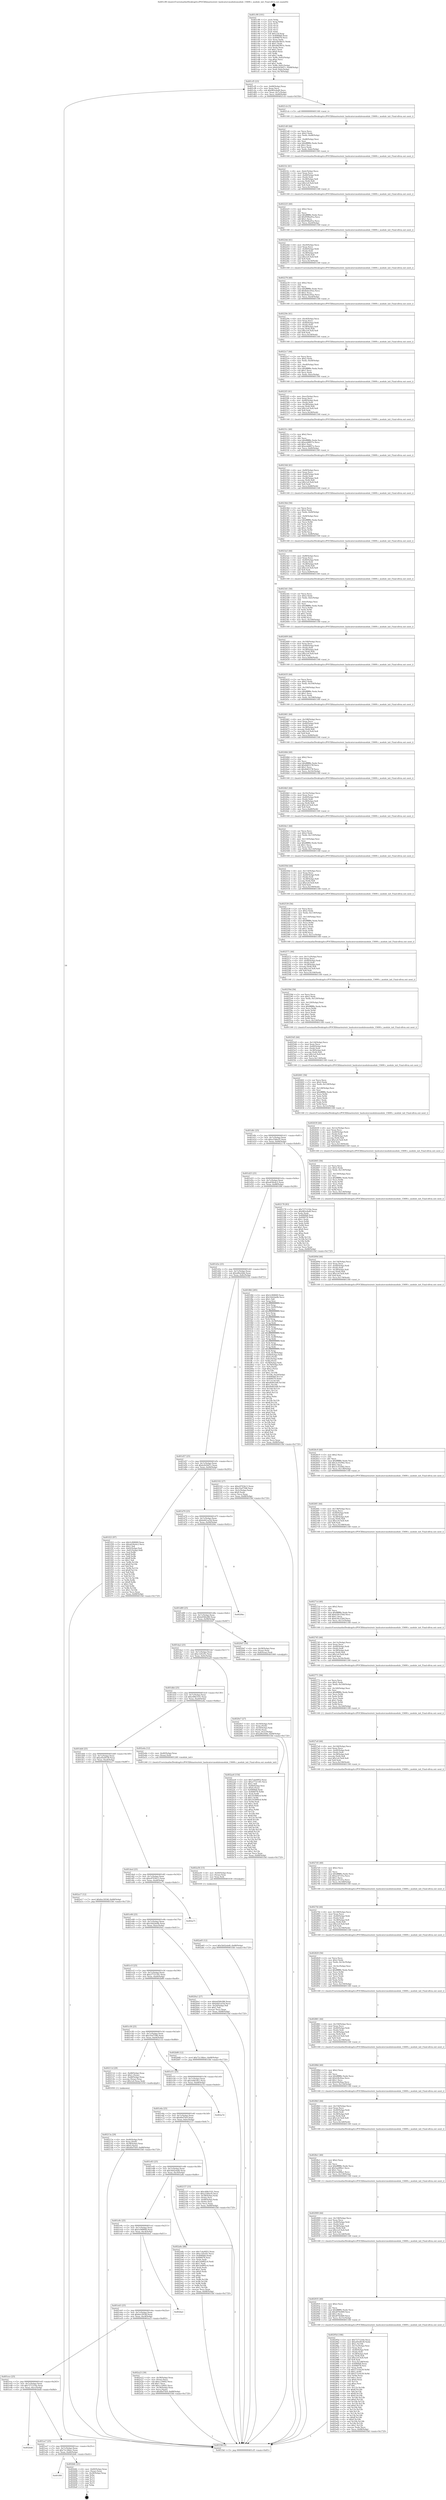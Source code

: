 digraph "0x401c90" {
  label = "0x401c90 (/mnt/c/Users/mathe/Desktop/tcc/POCII/binaries/extr_hashcatsrcmodulesmodule_15600.c_module_init_Final-ollvm.out::main(0))"
  labelloc = "t"
  node[shape=record]

  Entry [label="",width=0.3,height=0.3,shape=circle,fillcolor=black,style=filled]
  "0x401cf5" [label="{
     0x401cf5 [23]\l
     | [instrs]\l
     &nbsp;&nbsp;0x401cf5 \<+3\>: mov -0x68(%rbp),%eax\l
     &nbsp;&nbsp;0x401cf8 \<+2\>: mov %eax,%ecx\l
     &nbsp;&nbsp;0x401cfa \<+6\>: sub $0x962e4af0,%ecx\l
     &nbsp;&nbsp;0x401d00 \<+3\>: mov %eax,-0x7c(%rbp)\l
     &nbsp;&nbsp;0x401d03 \<+3\>: mov %ecx,-0x80(%rbp)\l
     &nbsp;&nbsp;0x401d06 \<+6\>: je 00000000004021cb \<main+0x53b\>\l
  }"]
  "0x4021cb" [label="{
     0x4021cb [5]\l
     | [instrs]\l
     &nbsp;&nbsp;0x4021cb \<+5\>: call 0000000000401160 \<next_i\>\l
     | [calls]\l
     &nbsp;&nbsp;0x401160 \{1\} (/mnt/c/Users/mathe/Desktop/tcc/POCII/binaries/extr_hashcatsrcmodulesmodule_15600.c_module_init_Final-ollvm.out::next_i)\l
  }"]
  "0x401d0c" [label="{
     0x401d0c [25]\l
     | [instrs]\l
     &nbsp;&nbsp;0x401d0c \<+5\>: jmp 0000000000401d11 \<main+0x81\>\l
     &nbsp;&nbsp;0x401d11 \<+3\>: mov -0x7c(%rbp),%eax\l
     &nbsp;&nbsp;0x401d14 \<+5\>: sub $0xa33bbcf5,%eax\l
     &nbsp;&nbsp;0x401d19 \<+6\>: mov %eax,-0x84(%rbp)\l
     &nbsp;&nbsp;0x401d1f \<+6\>: je 0000000000402178 \<main+0x4e8\>\l
  }"]
  Exit [label="",width=0.3,height=0.3,shape=circle,fillcolor=black,style=filled,peripheries=2]
  "0x402178" [label="{
     0x402178 [83]\l
     | [instrs]\l
     &nbsp;&nbsp;0x402178 \<+5\>: mov $0x7271216e,%eax\l
     &nbsp;&nbsp;0x40217d \<+5\>: mov $0x962e4af0,%ecx\l
     &nbsp;&nbsp;0x402182 \<+2\>: xor %edx,%edx\l
     &nbsp;&nbsp;0x402184 \<+7\>: mov 0x4060b8,%esi\l
     &nbsp;&nbsp;0x40218b \<+7\>: mov 0x406078,%edi\l
     &nbsp;&nbsp;0x402192 \<+3\>: sub $0x1,%edx\l
     &nbsp;&nbsp;0x402195 \<+3\>: mov %esi,%r8d\l
     &nbsp;&nbsp;0x402198 \<+3\>: add %edx,%r8d\l
     &nbsp;&nbsp;0x40219b \<+4\>: imul %r8d,%esi\l
     &nbsp;&nbsp;0x40219f \<+3\>: and $0x1,%esi\l
     &nbsp;&nbsp;0x4021a2 \<+3\>: cmp $0x0,%esi\l
     &nbsp;&nbsp;0x4021a5 \<+4\>: sete %r9b\l
     &nbsp;&nbsp;0x4021a9 \<+3\>: cmp $0xa,%edi\l
     &nbsp;&nbsp;0x4021ac \<+4\>: setl %r10b\l
     &nbsp;&nbsp;0x4021b0 \<+3\>: mov %r9b,%r11b\l
     &nbsp;&nbsp;0x4021b3 \<+3\>: and %r10b,%r11b\l
     &nbsp;&nbsp;0x4021b6 \<+3\>: xor %r10b,%r9b\l
     &nbsp;&nbsp;0x4021b9 \<+3\>: or %r9b,%r11b\l
     &nbsp;&nbsp;0x4021bc \<+4\>: test $0x1,%r11b\l
     &nbsp;&nbsp;0x4021c0 \<+3\>: cmovne %ecx,%eax\l
     &nbsp;&nbsp;0x4021c3 \<+3\>: mov %eax,-0x68(%rbp)\l
     &nbsp;&nbsp;0x4021c6 \<+5\>: jmp 00000000004033bf \<main+0x172f\>\l
  }"]
  "0x401d25" [label="{
     0x401d25 [25]\l
     | [instrs]\l
     &nbsp;&nbsp;0x401d25 \<+5\>: jmp 0000000000401d2a \<main+0x9a\>\l
     &nbsp;&nbsp;0x401d2a \<+3\>: mov -0x7c(%rbp),%eax\l
     &nbsp;&nbsp;0x401d2d \<+5\>: sub $0xa630e4c2,%eax\l
     &nbsp;&nbsp;0x401d32 \<+6\>: mov %eax,-0x88(%rbp)\l
     &nbsp;&nbsp;0x401d38 \<+6\>: je 0000000000401f84 \<main+0x2f4\>\l
  }"]
  "0x401f00" [label="{
     0x401f00\l
  }", style=dashed]
  "0x401f84" [label="{
     0x401f84 [285]\l
     | [instrs]\l
     &nbsp;&nbsp;0x401f84 \<+5\>: mov $0x5c908f49,%eax\l
     &nbsp;&nbsp;0x401f89 \<+5\>: mov $0x16d2da9b,%ecx\l
     &nbsp;&nbsp;0x401f8e \<+2\>: mov $0x1,%dl\l
     &nbsp;&nbsp;0x401f90 \<+3\>: mov %rsp,%rsi\l
     &nbsp;&nbsp;0x401f93 \<+4\>: add $0xfffffffffffffff0,%rsi\l
     &nbsp;&nbsp;0x401f97 \<+3\>: mov %rsi,%rsp\l
     &nbsp;&nbsp;0x401f9a \<+4\>: mov %rsi,-0x60(%rbp)\l
     &nbsp;&nbsp;0x401f9e \<+3\>: mov %rsp,%rsi\l
     &nbsp;&nbsp;0x401fa1 \<+4\>: add $0xfffffffffffffff0,%rsi\l
     &nbsp;&nbsp;0x401fa5 \<+3\>: mov %rsi,%rsp\l
     &nbsp;&nbsp;0x401fa8 \<+3\>: mov %rsp,%rdi\l
     &nbsp;&nbsp;0x401fab \<+4\>: add $0xfffffffffffffff0,%rdi\l
     &nbsp;&nbsp;0x401faf \<+3\>: mov %rdi,%rsp\l
     &nbsp;&nbsp;0x401fb2 \<+4\>: mov %rdi,-0x58(%rbp)\l
     &nbsp;&nbsp;0x401fb6 \<+3\>: mov %rsp,%rdi\l
     &nbsp;&nbsp;0x401fb9 \<+4\>: add $0xfffffffffffffff0,%rdi\l
     &nbsp;&nbsp;0x401fbd \<+3\>: mov %rdi,%rsp\l
     &nbsp;&nbsp;0x401fc0 \<+4\>: mov %rdi,-0x50(%rbp)\l
     &nbsp;&nbsp;0x401fc4 \<+3\>: mov %rsp,%rdi\l
     &nbsp;&nbsp;0x401fc7 \<+4\>: add $0xfffffffffffffff0,%rdi\l
     &nbsp;&nbsp;0x401fcb \<+3\>: mov %rdi,%rsp\l
     &nbsp;&nbsp;0x401fce \<+4\>: mov %rdi,-0x48(%rbp)\l
     &nbsp;&nbsp;0x401fd2 \<+3\>: mov %rsp,%rdi\l
     &nbsp;&nbsp;0x401fd5 \<+4\>: add $0xfffffffffffffff0,%rdi\l
     &nbsp;&nbsp;0x401fd9 \<+3\>: mov %rdi,%rsp\l
     &nbsp;&nbsp;0x401fdc \<+4\>: mov %rdi,-0x40(%rbp)\l
     &nbsp;&nbsp;0x401fe0 \<+3\>: mov %rsp,%rdi\l
     &nbsp;&nbsp;0x401fe3 \<+4\>: add $0xfffffffffffffff0,%rdi\l
     &nbsp;&nbsp;0x401fe7 \<+3\>: mov %rdi,%rsp\l
     &nbsp;&nbsp;0x401fea \<+4\>: mov %rdi,-0x38(%rbp)\l
     &nbsp;&nbsp;0x401fee \<+4\>: mov -0x60(%rbp),%rdi\l
     &nbsp;&nbsp;0x401ff2 \<+6\>: movl $0x0,(%rdi)\l
     &nbsp;&nbsp;0x401ff8 \<+4\>: mov -0x6c(%rbp),%r8d\l
     &nbsp;&nbsp;0x401ffc \<+3\>: mov %r8d,(%rsi)\l
     &nbsp;&nbsp;0x401fff \<+4\>: mov -0x58(%rbp),%rdi\l
     &nbsp;&nbsp;0x402003 \<+4\>: mov -0x78(%rbp),%r9\l
     &nbsp;&nbsp;0x402007 \<+3\>: mov %r9,(%rdi)\l
     &nbsp;&nbsp;0x40200a \<+3\>: cmpl $0x2,(%rsi)\l
     &nbsp;&nbsp;0x40200d \<+4\>: setne %r10b\l
     &nbsp;&nbsp;0x402011 \<+4\>: and $0x1,%r10b\l
     &nbsp;&nbsp;0x402015 \<+4\>: mov %r10b,-0x2d(%rbp)\l
     &nbsp;&nbsp;0x402019 \<+8\>: mov 0x4060b8,%r11d\l
     &nbsp;&nbsp;0x402021 \<+7\>: mov 0x406078,%ebx\l
     &nbsp;&nbsp;0x402028 \<+3\>: mov %r11d,%r14d\l
     &nbsp;&nbsp;0x40202b \<+7\>: add $0x40d01bf9,%r14d\l
     &nbsp;&nbsp;0x402032 \<+4\>: sub $0x1,%r14d\l
     &nbsp;&nbsp;0x402036 \<+7\>: sub $0x40d01bf9,%r14d\l
     &nbsp;&nbsp;0x40203d \<+4\>: imul %r14d,%r11d\l
     &nbsp;&nbsp;0x402041 \<+4\>: and $0x1,%r11d\l
     &nbsp;&nbsp;0x402045 \<+4\>: cmp $0x0,%r11d\l
     &nbsp;&nbsp;0x402049 \<+4\>: sete %r10b\l
     &nbsp;&nbsp;0x40204d \<+3\>: cmp $0xa,%ebx\l
     &nbsp;&nbsp;0x402050 \<+4\>: setl %r15b\l
     &nbsp;&nbsp;0x402054 \<+3\>: mov %r10b,%r12b\l
     &nbsp;&nbsp;0x402057 \<+4\>: xor $0xff,%r12b\l
     &nbsp;&nbsp;0x40205b \<+3\>: mov %r15b,%r13b\l
     &nbsp;&nbsp;0x40205e \<+4\>: xor $0xff,%r13b\l
     &nbsp;&nbsp;0x402062 \<+3\>: xor $0x0,%dl\l
     &nbsp;&nbsp;0x402065 \<+3\>: mov %r12b,%sil\l
     &nbsp;&nbsp;0x402068 \<+4\>: and $0x0,%sil\l
     &nbsp;&nbsp;0x40206c \<+3\>: and %dl,%r10b\l
     &nbsp;&nbsp;0x40206f \<+3\>: mov %r13b,%dil\l
     &nbsp;&nbsp;0x402072 \<+4\>: and $0x0,%dil\l
     &nbsp;&nbsp;0x402076 \<+3\>: and %dl,%r15b\l
     &nbsp;&nbsp;0x402079 \<+3\>: or %r10b,%sil\l
     &nbsp;&nbsp;0x40207c \<+3\>: or %r15b,%dil\l
     &nbsp;&nbsp;0x40207f \<+3\>: xor %dil,%sil\l
     &nbsp;&nbsp;0x402082 \<+3\>: or %r13b,%r12b\l
     &nbsp;&nbsp;0x402085 \<+4\>: xor $0xff,%r12b\l
     &nbsp;&nbsp;0x402089 \<+3\>: or $0x0,%dl\l
     &nbsp;&nbsp;0x40208c \<+3\>: and %dl,%r12b\l
     &nbsp;&nbsp;0x40208f \<+3\>: or %r12b,%sil\l
     &nbsp;&nbsp;0x402092 \<+4\>: test $0x1,%sil\l
     &nbsp;&nbsp;0x402096 \<+3\>: cmovne %ecx,%eax\l
     &nbsp;&nbsp;0x402099 \<+3\>: mov %eax,-0x68(%rbp)\l
     &nbsp;&nbsp;0x40209c \<+5\>: jmp 00000000004033bf \<main+0x172f\>\l
  }"]
  "0x401d3e" [label="{
     0x401d3e [25]\l
     | [instrs]\l
     &nbsp;&nbsp;0x401d3e \<+5\>: jmp 0000000000401d43 \<main+0xb3\>\l
     &nbsp;&nbsp;0x401d43 \<+3\>: mov -0x7c(%rbp),%eax\l
     &nbsp;&nbsp;0x401d46 \<+5\>: sub $0xaf8ee0db,%eax\l
     &nbsp;&nbsp;0x401d4b \<+6\>: mov %eax,-0x8c(%rbp)\l
     &nbsp;&nbsp;0x401d51 \<+6\>: je 0000000000402102 \<main+0x472\>\l
  }"]
  "0x402b8c" [label="{
     0x402b8c [21]\l
     | [instrs]\l
     &nbsp;&nbsp;0x402b8c \<+4\>: mov -0x60(%rbp),%rax\l
     &nbsp;&nbsp;0x402b90 \<+2\>: mov (%rax),%eax\l
     &nbsp;&nbsp;0x402b92 \<+4\>: lea -0x28(%rbp),%rsp\l
     &nbsp;&nbsp;0x402b96 \<+1\>: pop %rbx\l
     &nbsp;&nbsp;0x402b97 \<+2\>: pop %r12\l
     &nbsp;&nbsp;0x402b99 \<+2\>: pop %r13\l
     &nbsp;&nbsp;0x402b9b \<+2\>: pop %r14\l
     &nbsp;&nbsp;0x402b9d \<+2\>: pop %r15\l
     &nbsp;&nbsp;0x402b9f \<+1\>: pop %rbp\l
     &nbsp;&nbsp;0x402ba0 \<+1\>: ret\l
  }"]
  "0x402102" [label="{
     0x402102 [27]\l
     | [instrs]\l
     &nbsp;&nbsp;0x402102 \<+5\>: mov $0xe9703b13,%eax\l
     &nbsp;&nbsp;0x402107 \<+5\>: mov $0x35ef7596,%ecx\l
     &nbsp;&nbsp;0x40210c \<+3\>: mov -0x2c(%rbp),%edx\l
     &nbsp;&nbsp;0x40210f \<+3\>: cmp $0x0,%edx\l
     &nbsp;&nbsp;0x402112 \<+3\>: cmove %ecx,%eax\l
     &nbsp;&nbsp;0x402115 \<+3\>: mov %eax,-0x68(%rbp)\l
     &nbsp;&nbsp;0x402118 \<+5\>: jmp 00000000004033bf \<main+0x172f\>\l
  }"]
  "0x401d57" [label="{
     0x401d57 [25]\l
     | [instrs]\l
     &nbsp;&nbsp;0x401d57 \<+5\>: jmp 0000000000401d5c \<main+0xcc\>\l
     &nbsp;&nbsp;0x401d5c \<+3\>: mov -0x7c(%rbp),%eax\l
     &nbsp;&nbsp;0x401d5f \<+5\>: sub $0xb2b5647c,%eax\l
     &nbsp;&nbsp;0x401d64 \<+6\>: mov %eax,-0x90(%rbp)\l
     &nbsp;&nbsp;0x401d6a \<+6\>: je 0000000000401f23 \<main+0x293\>\l
  }"]
  "0x401ee7" [label="{
     0x401ee7 [25]\l
     | [instrs]\l
     &nbsp;&nbsp;0x401ee7 \<+5\>: jmp 0000000000401eec \<main+0x25c\>\l
     &nbsp;&nbsp;0x401eec \<+3\>: mov -0x7c(%rbp),%eax\l
     &nbsp;&nbsp;0x401eef \<+5\>: sub $0x72c34bec,%eax\l
     &nbsp;&nbsp;0x401ef4 \<+6\>: mov %eax,-0xd0(%rbp)\l
     &nbsp;&nbsp;0x401efa \<+6\>: je 0000000000402b8c \<main+0xefc\>\l
  }"]
  "0x401f23" [label="{
     0x401f23 [97]\l
     | [instrs]\l
     &nbsp;&nbsp;0x401f23 \<+5\>: mov $0x5c908f49,%eax\l
     &nbsp;&nbsp;0x401f28 \<+5\>: mov $0xa630e4c2,%ecx\l
     &nbsp;&nbsp;0x401f2d \<+2\>: mov $0x1,%dl\l
     &nbsp;&nbsp;0x401f2f \<+4\>: mov -0x62(%rbp),%sil\l
     &nbsp;&nbsp;0x401f33 \<+4\>: mov -0x61(%rbp),%dil\l
     &nbsp;&nbsp;0x401f37 \<+3\>: mov %sil,%r8b\l
     &nbsp;&nbsp;0x401f3a \<+4\>: xor $0xff,%r8b\l
     &nbsp;&nbsp;0x401f3e \<+3\>: mov %dil,%r9b\l
     &nbsp;&nbsp;0x401f41 \<+4\>: xor $0xff,%r9b\l
     &nbsp;&nbsp;0x401f45 \<+3\>: xor $0x1,%dl\l
     &nbsp;&nbsp;0x401f48 \<+3\>: mov %r8b,%r10b\l
     &nbsp;&nbsp;0x401f4b \<+4\>: and $0xff,%r10b\l
     &nbsp;&nbsp;0x401f4f \<+3\>: and %dl,%sil\l
     &nbsp;&nbsp;0x401f52 \<+3\>: mov %r9b,%r11b\l
     &nbsp;&nbsp;0x401f55 \<+4\>: and $0xff,%r11b\l
     &nbsp;&nbsp;0x401f59 \<+3\>: and %dl,%dil\l
     &nbsp;&nbsp;0x401f5c \<+3\>: or %sil,%r10b\l
     &nbsp;&nbsp;0x401f5f \<+3\>: or %dil,%r11b\l
     &nbsp;&nbsp;0x401f62 \<+3\>: xor %r11b,%r10b\l
     &nbsp;&nbsp;0x401f65 \<+3\>: or %r9b,%r8b\l
     &nbsp;&nbsp;0x401f68 \<+4\>: xor $0xff,%r8b\l
     &nbsp;&nbsp;0x401f6c \<+3\>: or $0x1,%dl\l
     &nbsp;&nbsp;0x401f6f \<+3\>: and %dl,%r8b\l
     &nbsp;&nbsp;0x401f72 \<+3\>: or %r8b,%r10b\l
     &nbsp;&nbsp;0x401f75 \<+4\>: test $0x1,%r10b\l
     &nbsp;&nbsp;0x401f79 \<+3\>: cmovne %ecx,%eax\l
     &nbsp;&nbsp;0x401f7c \<+3\>: mov %eax,-0x68(%rbp)\l
     &nbsp;&nbsp;0x401f7f \<+5\>: jmp 00000000004033bf \<main+0x172f\>\l
  }"]
  "0x401d70" [label="{
     0x401d70 [25]\l
     | [instrs]\l
     &nbsp;&nbsp;0x401d70 \<+5\>: jmp 0000000000401d75 \<main+0xe5\>\l
     &nbsp;&nbsp;0x401d75 \<+3\>: mov -0x7c(%rbp),%eax\l
     &nbsp;&nbsp;0x401d78 \<+5\>: sub $0xb441ee5d,%eax\l
     &nbsp;&nbsp;0x401d7d \<+6\>: mov %eax,-0x94(%rbp)\l
     &nbsp;&nbsp;0x401d83 \<+6\>: je 00000000004020bc \<main+0x42c\>\l
  }"]
  "0x4033bf" [label="{
     0x4033bf [5]\l
     | [instrs]\l
     &nbsp;&nbsp;0x4033bf \<+5\>: jmp 0000000000401cf5 \<main+0x65\>\l
  }"]
  "0x401c90" [label="{
     0x401c90 [101]\l
     | [instrs]\l
     &nbsp;&nbsp;0x401c90 \<+1\>: push %rbp\l
     &nbsp;&nbsp;0x401c91 \<+3\>: mov %rsp,%rbp\l
     &nbsp;&nbsp;0x401c94 \<+2\>: push %r15\l
     &nbsp;&nbsp;0x401c96 \<+2\>: push %r14\l
     &nbsp;&nbsp;0x401c98 \<+2\>: push %r13\l
     &nbsp;&nbsp;0x401c9a \<+2\>: push %r12\l
     &nbsp;&nbsp;0x401c9c \<+1\>: push %rbx\l
     &nbsp;&nbsp;0x401c9d \<+7\>: sub $0x1c8,%rsp\l
     &nbsp;&nbsp;0x401ca4 \<+7\>: mov 0x4060b8,%eax\l
     &nbsp;&nbsp;0x401cab \<+7\>: mov 0x406078,%ecx\l
     &nbsp;&nbsp;0x401cb2 \<+2\>: mov %eax,%edx\l
     &nbsp;&nbsp;0x401cb4 \<+6\>: add $0xe8d38e5c,%edx\l
     &nbsp;&nbsp;0x401cba \<+3\>: sub $0x1,%edx\l
     &nbsp;&nbsp;0x401cbd \<+6\>: sub $0xe8d38e5c,%edx\l
     &nbsp;&nbsp;0x401cc3 \<+3\>: imul %edx,%eax\l
     &nbsp;&nbsp;0x401cc6 \<+3\>: and $0x1,%eax\l
     &nbsp;&nbsp;0x401cc9 \<+3\>: cmp $0x0,%eax\l
     &nbsp;&nbsp;0x401ccc \<+4\>: sete %r8b\l
     &nbsp;&nbsp;0x401cd0 \<+4\>: and $0x1,%r8b\l
     &nbsp;&nbsp;0x401cd4 \<+4\>: mov %r8b,-0x62(%rbp)\l
     &nbsp;&nbsp;0x401cd8 \<+3\>: cmp $0xa,%ecx\l
     &nbsp;&nbsp;0x401cdb \<+4\>: setl %r8b\l
     &nbsp;&nbsp;0x401cdf \<+4\>: and $0x1,%r8b\l
     &nbsp;&nbsp;0x401ce3 \<+4\>: mov %r8b,-0x61(%rbp)\l
     &nbsp;&nbsp;0x401ce7 \<+7\>: movl $0xb2b5647c,-0x68(%rbp)\l
     &nbsp;&nbsp;0x401cee \<+3\>: mov %edi,-0x6c(%rbp)\l
     &nbsp;&nbsp;0x401cf1 \<+4\>: mov %rsi,-0x78(%rbp)\l
  }"]
  "0x402bdd" [label="{
     0x402bdd\l
  }", style=dashed]
  "0x402a65" [label="{
     0x402a65 [12]\l
     | [instrs]\l
     &nbsp;&nbsp;0x402a65 \<+7\>: movl $0x5b02ebd0,-0x68(%rbp)\l
     &nbsp;&nbsp;0x402a6c \<+5\>: jmp 00000000004033bf \<main+0x172f\>\l
  }"]
  "0x4020bc" [label="{
     0x4020bc\l
  }", style=dashed]
  "0x401d89" [label="{
     0x401d89 [25]\l
     | [instrs]\l
     &nbsp;&nbsp;0x401d89 \<+5\>: jmp 0000000000401d8e \<main+0xfe\>\l
     &nbsp;&nbsp;0x401d8e \<+3\>: mov -0x7c(%rbp),%eax\l
     &nbsp;&nbsp;0x401d91 \<+5\>: sub $0xbd56b286,%eax\l
     &nbsp;&nbsp;0x401d96 \<+6\>: mov %eax,-0x98(%rbp)\l
     &nbsp;&nbsp;0x401d9c \<+6\>: je 00000000004020d7 \<main+0x447\>\l
  }"]
  "0x402a56" [label="{
     0x402a56 [15]\l
     | [instrs]\l
     &nbsp;&nbsp;0x402a56 \<+4\>: mov -0x40(%rbp),%rax\l
     &nbsp;&nbsp;0x402a5a \<+3\>: mov (%rax),%rax\l
     &nbsp;&nbsp;0x402a5d \<+3\>: mov %rax,%rdi\l
     &nbsp;&nbsp;0x402a60 \<+5\>: call 0000000000401030 \<free@plt\>\l
     | [calls]\l
     &nbsp;&nbsp;0x401030 \{1\} (unknown)\l
  }"]
  "0x4020d7" [label="{
     0x4020d7 [16]\l
     | [instrs]\l
     &nbsp;&nbsp;0x4020d7 \<+4\>: mov -0x58(%rbp),%rax\l
     &nbsp;&nbsp;0x4020db \<+3\>: mov (%rax),%rax\l
     &nbsp;&nbsp;0x4020de \<+4\>: mov 0x8(%rax),%rdi\l
     &nbsp;&nbsp;0x4020e2 \<+5\>: call 0000000000401060 \<atoi@plt\>\l
     | [calls]\l
     &nbsp;&nbsp;0x401060 \{1\} (unknown)\l
  }"]
  "0x401da2" [label="{
     0x401da2 [25]\l
     | [instrs]\l
     &nbsp;&nbsp;0x401da2 \<+5\>: jmp 0000000000401da7 \<main+0x117\>\l
     &nbsp;&nbsp;0x401da7 \<+3\>: mov -0x7c(%rbp),%eax\l
     &nbsp;&nbsp;0x401daa \<+5\>: sub $0xc1d5cf5c,%eax\l
     &nbsp;&nbsp;0x401daf \<+6\>: mov %eax,-0x9c(%rbp)\l
     &nbsp;&nbsp;0x401db5 \<+6\>: je 0000000000402ae6 \<main+0xe56\>\l
  }"]
  "0x401ece" [label="{
     0x401ece [25]\l
     | [instrs]\l
     &nbsp;&nbsp;0x401ece \<+5\>: jmp 0000000000401ed3 \<main+0x243\>\l
     &nbsp;&nbsp;0x401ed3 \<+3\>: mov -0x7c(%rbp),%eax\l
     &nbsp;&nbsp;0x401ed6 \<+5\>: sub $0x7271216e,%eax\l
     &nbsp;&nbsp;0x401edb \<+6\>: mov %eax,-0xcc(%rbp)\l
     &nbsp;&nbsp;0x401ee1 \<+6\>: je 0000000000402bdd \<main+0xf4d\>\l
  }"]
  "0x402ae6" [label="{
     0x402ae6 [154]\l
     | [instrs]\l
     &nbsp;&nbsp;0x402ae6 \<+5\>: mov $0x7cdc6952,%eax\l
     &nbsp;&nbsp;0x402aeb \<+5\>: mov $0x27721181,%ecx\l
     &nbsp;&nbsp;0x402af0 \<+2\>: mov $0x1,%dl\l
     &nbsp;&nbsp;0x402af2 \<+4\>: mov -0x60(%rbp),%rsi\l
     &nbsp;&nbsp;0x402af6 \<+6\>: movl $0x0,(%rsi)\l
     &nbsp;&nbsp;0x402afc \<+7\>: mov 0x4060b8,%edi\l
     &nbsp;&nbsp;0x402b03 \<+8\>: mov 0x406078,%r8d\l
     &nbsp;&nbsp;0x402b0b \<+3\>: mov %edi,%r9d\l
     &nbsp;&nbsp;0x402b0e \<+7\>: sub $0x103480c4,%r9d\l
     &nbsp;&nbsp;0x402b15 \<+4\>: sub $0x1,%r9d\l
     &nbsp;&nbsp;0x402b19 \<+7\>: add $0x103480c4,%r9d\l
     &nbsp;&nbsp;0x402b20 \<+4\>: imul %r9d,%edi\l
     &nbsp;&nbsp;0x402b24 \<+3\>: and $0x1,%edi\l
     &nbsp;&nbsp;0x402b27 \<+3\>: cmp $0x0,%edi\l
     &nbsp;&nbsp;0x402b2a \<+4\>: sete %r10b\l
     &nbsp;&nbsp;0x402b2e \<+4\>: cmp $0xa,%r8d\l
     &nbsp;&nbsp;0x402b32 \<+4\>: setl %r11b\l
     &nbsp;&nbsp;0x402b36 \<+3\>: mov %r10b,%bl\l
     &nbsp;&nbsp;0x402b39 \<+3\>: xor $0xff,%bl\l
     &nbsp;&nbsp;0x402b3c \<+3\>: mov %r11b,%r14b\l
     &nbsp;&nbsp;0x402b3f \<+4\>: xor $0xff,%r14b\l
     &nbsp;&nbsp;0x402b43 \<+3\>: xor $0x1,%dl\l
     &nbsp;&nbsp;0x402b46 \<+3\>: mov %bl,%r15b\l
     &nbsp;&nbsp;0x402b49 \<+4\>: and $0xff,%r15b\l
     &nbsp;&nbsp;0x402b4d \<+3\>: and %dl,%r10b\l
     &nbsp;&nbsp;0x402b50 \<+3\>: mov %r14b,%r12b\l
     &nbsp;&nbsp;0x402b53 \<+4\>: and $0xff,%r12b\l
     &nbsp;&nbsp;0x402b57 \<+3\>: and %dl,%r11b\l
     &nbsp;&nbsp;0x402b5a \<+3\>: or %r10b,%r15b\l
     &nbsp;&nbsp;0x402b5d \<+3\>: or %r11b,%r12b\l
     &nbsp;&nbsp;0x402b60 \<+3\>: xor %r12b,%r15b\l
     &nbsp;&nbsp;0x402b63 \<+3\>: or %r14b,%bl\l
     &nbsp;&nbsp;0x402b66 \<+3\>: xor $0xff,%bl\l
     &nbsp;&nbsp;0x402b69 \<+3\>: or $0x1,%dl\l
     &nbsp;&nbsp;0x402b6c \<+2\>: and %dl,%bl\l
     &nbsp;&nbsp;0x402b6e \<+3\>: or %bl,%r15b\l
     &nbsp;&nbsp;0x402b71 \<+4\>: test $0x1,%r15b\l
     &nbsp;&nbsp;0x402b75 \<+3\>: cmovne %ecx,%eax\l
     &nbsp;&nbsp;0x402b78 \<+3\>: mov %eax,-0x68(%rbp)\l
     &nbsp;&nbsp;0x402b7b \<+5\>: jmp 00000000004033bf \<main+0x172f\>\l
  }"]
  "0x401dbb" [label="{
     0x401dbb [25]\l
     | [instrs]\l
     &nbsp;&nbsp;0x401dbb \<+5\>: jmp 0000000000401dc0 \<main+0x130\>\l
     &nbsp;&nbsp;0x401dc0 \<+3\>: mov -0x7c(%rbp),%eax\l
     &nbsp;&nbsp;0x401dc3 \<+5\>: sub $0xc69b3101,%eax\l
     &nbsp;&nbsp;0x401dc8 \<+6\>: mov %eax,-0xa0(%rbp)\l
     &nbsp;&nbsp;0x401dce \<+6\>: je 0000000000402a4a \<main+0xdba\>\l
  }"]
  "0x402a23" [label="{
     0x402a23 [39]\l
     | [instrs]\l
     &nbsp;&nbsp;0x402a23 \<+4\>: mov -0x38(%rbp),%rax\l
     &nbsp;&nbsp;0x402a27 \<+2\>: mov (%rax),%ecx\l
     &nbsp;&nbsp;0x402a29 \<+6\>: sub $0xcc14642,%ecx\l
     &nbsp;&nbsp;0x402a2f \<+3\>: add $0x1,%ecx\l
     &nbsp;&nbsp;0x402a32 \<+6\>: add $0xcc14642,%ecx\l
     &nbsp;&nbsp;0x402a38 \<+4\>: mov -0x38(%rbp),%rax\l
     &nbsp;&nbsp;0x402a3c \<+2\>: mov %ecx,(%rax)\l
     &nbsp;&nbsp;0x402a3e \<+7\>: movl $0x4fef7fe9,-0x68(%rbp)\l
     &nbsp;&nbsp;0x402a45 \<+5\>: jmp 00000000004033bf \<main+0x172f\>\l
  }"]
  "0x402a4a" [label="{
     0x402a4a [12]\l
     | [instrs]\l
     &nbsp;&nbsp;0x402a4a \<+4\>: mov -0x40(%rbp),%rax\l
     &nbsp;&nbsp;0x402a4e \<+3\>: mov (%rax),%rdi\l
     &nbsp;&nbsp;0x402a51 \<+5\>: call 0000000000401240 \<module_init\>\l
     | [calls]\l
     &nbsp;&nbsp;0x401240 \{1\} (/mnt/c/Users/mathe/Desktop/tcc/POCII/binaries/extr_hashcatsrcmodulesmodule_15600.c_module_init_Final-ollvm.out::module_init)\l
  }"]
  "0x401dd4" [label="{
     0x401dd4 [25]\l
     | [instrs]\l
     &nbsp;&nbsp;0x401dd4 \<+5\>: jmp 0000000000401dd9 \<main+0x149\>\l
     &nbsp;&nbsp;0x401dd9 \<+3\>: mov -0x7c(%rbp),%eax\l
     &nbsp;&nbsp;0x401ddc \<+5\>: sub $0xe05e8538,%eax\l
     &nbsp;&nbsp;0x401de1 \<+6\>: mov %eax,-0xa4(%rbp)\l
     &nbsp;&nbsp;0x401de7 \<+6\>: je 0000000000402a17 \<main+0xd87\>\l
  }"]
  "0x401eb5" [label="{
     0x401eb5 [25]\l
     | [instrs]\l
     &nbsp;&nbsp;0x401eb5 \<+5\>: jmp 0000000000401eba \<main+0x22a\>\l
     &nbsp;&nbsp;0x401eba \<+3\>: mov -0x7c(%rbp),%eax\l
     &nbsp;&nbsp;0x401ebd \<+5\>: sub $0x6ec5934f,%eax\l
     &nbsp;&nbsp;0x401ec2 \<+6\>: mov %eax,-0xc8(%rbp)\l
     &nbsp;&nbsp;0x401ec8 \<+6\>: je 0000000000402a23 \<main+0xd93\>\l
  }"]
  "0x402a17" [label="{
     0x402a17 [12]\l
     | [instrs]\l
     &nbsp;&nbsp;0x402a17 \<+7\>: movl $0x6ec5934f,-0x68(%rbp)\l
     &nbsp;&nbsp;0x402a1e \<+5\>: jmp 00000000004033bf \<main+0x172f\>\l
  }"]
  "0x401ded" [label="{
     0x401ded [25]\l
     | [instrs]\l
     &nbsp;&nbsp;0x401ded \<+5\>: jmp 0000000000401df2 \<main+0x162\>\l
     &nbsp;&nbsp;0x401df2 \<+3\>: mov -0x7c(%rbp),%eax\l
     &nbsp;&nbsp;0x401df5 \<+5\>: sub $0xe9703b13,%eax\l
     &nbsp;&nbsp;0x401dfa \<+6\>: mov %eax,-0xa8(%rbp)\l
     &nbsp;&nbsp;0x401e00 \<+6\>: je 0000000000402a71 \<main+0xde1\>\l
  }"]
  "0x402ba1" [label="{
     0x402ba1\l
  }", style=dashed]
  "0x402a71" [label="{
     0x402a71\l
  }", style=dashed]
  "0x401e06" [label="{
     0x401e06 [25]\l
     | [instrs]\l
     &nbsp;&nbsp;0x401e06 \<+5\>: jmp 0000000000401e0b \<main+0x17b\>\l
     &nbsp;&nbsp;0x401e0b \<+3\>: mov -0x7c(%rbp),%eax\l
     &nbsp;&nbsp;0x401e0e \<+5\>: sub $0x16d2da9b,%eax\l
     &nbsp;&nbsp;0x401e13 \<+6\>: mov %eax,-0xac(%rbp)\l
     &nbsp;&nbsp;0x401e19 \<+6\>: je 00000000004020a1 \<main+0x411\>\l
  }"]
  "0x401e9c" [label="{
     0x401e9c [25]\l
     | [instrs]\l
     &nbsp;&nbsp;0x401e9c \<+5\>: jmp 0000000000401ea1 \<main+0x211\>\l
     &nbsp;&nbsp;0x401ea1 \<+3\>: mov -0x7c(%rbp),%eax\l
     &nbsp;&nbsp;0x401ea4 \<+5\>: sub $0x5c908f49,%eax\l
     &nbsp;&nbsp;0x401ea9 \<+6\>: mov %eax,-0xc4(%rbp)\l
     &nbsp;&nbsp;0x401eaf \<+6\>: je 0000000000402ba1 \<main+0xf11\>\l
  }"]
  "0x4020a1" [label="{
     0x4020a1 [27]\l
     | [instrs]\l
     &nbsp;&nbsp;0x4020a1 \<+5\>: mov $0xbd56b286,%eax\l
     &nbsp;&nbsp;0x4020a6 \<+5\>: mov $0xb441ee5d,%ecx\l
     &nbsp;&nbsp;0x4020ab \<+3\>: mov -0x2d(%rbp),%dl\l
     &nbsp;&nbsp;0x4020ae \<+3\>: test $0x1,%dl\l
     &nbsp;&nbsp;0x4020b1 \<+3\>: cmovne %ecx,%eax\l
     &nbsp;&nbsp;0x4020b4 \<+3\>: mov %eax,-0x68(%rbp)\l
     &nbsp;&nbsp;0x4020b7 \<+5\>: jmp 00000000004033bf \<main+0x172f\>\l
  }"]
  "0x401e1f" [label="{
     0x401e1f [25]\l
     | [instrs]\l
     &nbsp;&nbsp;0x401e1f \<+5\>: jmp 0000000000401e24 \<main+0x194\>\l
     &nbsp;&nbsp;0x401e24 \<+3\>: mov -0x7c(%rbp),%eax\l
     &nbsp;&nbsp;0x401e27 \<+5\>: sub $0x27721181,%eax\l
     &nbsp;&nbsp;0x401e2c \<+6\>: mov %eax,-0xb0(%rbp)\l
     &nbsp;&nbsp;0x401e32 \<+6\>: je 0000000000402b80 \<main+0xef0\>\l
  }"]
  "0x4020e7" [label="{
     0x4020e7 [27]\l
     | [instrs]\l
     &nbsp;&nbsp;0x4020e7 \<+4\>: mov -0x50(%rbp),%rdi\l
     &nbsp;&nbsp;0x4020eb \<+2\>: mov %eax,(%rdi)\l
     &nbsp;&nbsp;0x4020ed \<+4\>: mov -0x50(%rbp),%rdi\l
     &nbsp;&nbsp;0x4020f1 \<+2\>: mov (%rdi),%eax\l
     &nbsp;&nbsp;0x4020f3 \<+3\>: mov %eax,-0x2c(%rbp)\l
     &nbsp;&nbsp;0x4020f6 \<+7\>: movl $0xaf8ee0db,-0x68(%rbp)\l
     &nbsp;&nbsp;0x4020fd \<+5\>: jmp 00000000004033bf \<main+0x172f\>\l
  }"]
  "0x402a8e" [label="{
     0x402a8e [88]\l
     | [instrs]\l
     &nbsp;&nbsp;0x402a8e \<+5\>: mov $0x7cdc6952,%eax\l
     &nbsp;&nbsp;0x402a93 \<+5\>: mov $0xc1d5cf5c,%ecx\l
     &nbsp;&nbsp;0x402a98 \<+7\>: mov 0x4060b8,%edx\l
     &nbsp;&nbsp;0x402a9f \<+7\>: mov 0x406078,%esi\l
     &nbsp;&nbsp;0x402aa6 \<+2\>: mov %edx,%edi\l
     &nbsp;&nbsp;0x402aa8 \<+6\>: sub $0x3e6802c4,%edi\l
     &nbsp;&nbsp;0x402aae \<+3\>: sub $0x1,%edi\l
     &nbsp;&nbsp;0x402ab1 \<+6\>: add $0x3e6802c4,%edi\l
     &nbsp;&nbsp;0x402ab7 \<+3\>: imul %edi,%edx\l
     &nbsp;&nbsp;0x402aba \<+3\>: and $0x1,%edx\l
     &nbsp;&nbsp;0x402abd \<+3\>: cmp $0x0,%edx\l
     &nbsp;&nbsp;0x402ac0 \<+4\>: sete %r8b\l
     &nbsp;&nbsp;0x402ac4 \<+3\>: cmp $0xa,%esi\l
     &nbsp;&nbsp;0x402ac7 \<+4\>: setl %r9b\l
     &nbsp;&nbsp;0x402acb \<+3\>: mov %r8b,%r10b\l
     &nbsp;&nbsp;0x402ace \<+3\>: and %r9b,%r10b\l
     &nbsp;&nbsp;0x402ad1 \<+3\>: xor %r9b,%r8b\l
     &nbsp;&nbsp;0x402ad4 \<+3\>: or %r8b,%r10b\l
     &nbsp;&nbsp;0x402ad7 \<+4\>: test $0x1,%r10b\l
     &nbsp;&nbsp;0x402adb \<+3\>: cmovne %ecx,%eax\l
     &nbsp;&nbsp;0x402ade \<+3\>: mov %eax,-0x68(%rbp)\l
     &nbsp;&nbsp;0x402ae1 \<+5\>: jmp 00000000004033bf \<main+0x172f\>\l
  }"]
  "0x402b80" [label="{
     0x402b80 [12]\l
     | [instrs]\l
     &nbsp;&nbsp;0x402b80 \<+7\>: movl $0x72c34bec,-0x68(%rbp)\l
     &nbsp;&nbsp;0x402b87 \<+5\>: jmp 00000000004033bf \<main+0x172f\>\l
  }"]
  "0x401e38" [label="{
     0x401e38 [25]\l
     | [instrs]\l
     &nbsp;&nbsp;0x401e38 \<+5\>: jmp 0000000000401e3d \<main+0x1ad\>\l
     &nbsp;&nbsp;0x401e3d \<+3\>: mov -0x7c(%rbp),%eax\l
     &nbsp;&nbsp;0x401e40 \<+5\>: sub $0x35ef7596,%eax\l
     &nbsp;&nbsp;0x401e45 \<+6\>: mov %eax,-0xb4(%rbp)\l
     &nbsp;&nbsp;0x401e4b \<+6\>: je 000000000040211d \<main+0x48d\>\l
  }"]
  "0x40295d" [label="{
     0x40295d [186]\l
     | [instrs]\l
     &nbsp;&nbsp;0x40295d \<+5\>: mov $0x7271216e,%ecx\l
     &nbsp;&nbsp;0x402962 \<+5\>: mov $0xe05e8538,%edx\l
     &nbsp;&nbsp;0x402967 \<+3\>: mov $0x1,%r10b\l
     &nbsp;&nbsp;0x40296a \<+6\>: mov -0x15c(%rbp),%esi\l
     &nbsp;&nbsp;0x402970 \<+3\>: imul %eax,%esi\l
     &nbsp;&nbsp;0x402973 \<+4\>: mov -0x40(%rbp),%rdi\l
     &nbsp;&nbsp;0x402977 \<+3\>: mov (%rdi),%rdi\l
     &nbsp;&nbsp;0x40297a \<+4\>: mov -0x38(%rbp),%r8\l
     &nbsp;&nbsp;0x40297e \<+3\>: movslq (%r8),%r8\l
     &nbsp;&nbsp;0x402981 \<+7\>: imul $0x1e0,%r8,%r8\l
     &nbsp;&nbsp;0x402988 \<+3\>: add %r8,%rdi\l
     &nbsp;&nbsp;0x40298b \<+6\>: mov %esi,0x1d8(%rdi)\l
     &nbsp;&nbsp;0x402991 \<+7\>: mov 0x4060b8,%eax\l
     &nbsp;&nbsp;0x402998 \<+7\>: mov 0x406078,%esi\l
     &nbsp;&nbsp;0x40299f \<+3\>: mov %eax,%r9d\l
     &nbsp;&nbsp;0x4029a2 \<+7\>: sub $0x573c0a39,%r9d\l
     &nbsp;&nbsp;0x4029a9 \<+4\>: sub $0x1,%r9d\l
     &nbsp;&nbsp;0x4029ad \<+7\>: add $0x573c0a39,%r9d\l
     &nbsp;&nbsp;0x4029b4 \<+4\>: imul %r9d,%eax\l
     &nbsp;&nbsp;0x4029b8 \<+3\>: and $0x1,%eax\l
     &nbsp;&nbsp;0x4029bb \<+3\>: cmp $0x0,%eax\l
     &nbsp;&nbsp;0x4029be \<+4\>: sete %r11b\l
     &nbsp;&nbsp;0x4029c2 \<+3\>: cmp $0xa,%esi\l
     &nbsp;&nbsp;0x4029c5 \<+3\>: setl %bl\l
     &nbsp;&nbsp;0x4029c8 \<+3\>: mov %r11b,%r14b\l
     &nbsp;&nbsp;0x4029cb \<+4\>: xor $0xff,%r14b\l
     &nbsp;&nbsp;0x4029cf \<+3\>: mov %bl,%r15b\l
     &nbsp;&nbsp;0x4029d2 \<+4\>: xor $0xff,%r15b\l
     &nbsp;&nbsp;0x4029d6 \<+4\>: xor $0x0,%r10b\l
     &nbsp;&nbsp;0x4029da \<+3\>: mov %r14b,%r12b\l
     &nbsp;&nbsp;0x4029dd \<+4\>: and $0x0,%r12b\l
     &nbsp;&nbsp;0x4029e1 \<+3\>: and %r10b,%r11b\l
     &nbsp;&nbsp;0x4029e4 \<+3\>: mov %r15b,%r13b\l
     &nbsp;&nbsp;0x4029e7 \<+4\>: and $0x0,%r13b\l
     &nbsp;&nbsp;0x4029eb \<+3\>: and %r10b,%bl\l
     &nbsp;&nbsp;0x4029ee \<+3\>: or %r11b,%r12b\l
     &nbsp;&nbsp;0x4029f1 \<+3\>: or %bl,%r13b\l
     &nbsp;&nbsp;0x4029f4 \<+3\>: xor %r13b,%r12b\l
     &nbsp;&nbsp;0x4029f7 \<+3\>: or %r15b,%r14b\l
     &nbsp;&nbsp;0x4029fa \<+4\>: xor $0xff,%r14b\l
     &nbsp;&nbsp;0x4029fe \<+4\>: or $0x0,%r10b\l
     &nbsp;&nbsp;0x402a02 \<+3\>: and %r10b,%r14b\l
     &nbsp;&nbsp;0x402a05 \<+3\>: or %r14b,%r12b\l
     &nbsp;&nbsp;0x402a08 \<+4\>: test $0x1,%r12b\l
     &nbsp;&nbsp;0x402a0c \<+3\>: cmovne %edx,%ecx\l
     &nbsp;&nbsp;0x402a0f \<+3\>: mov %ecx,-0x68(%rbp)\l
     &nbsp;&nbsp;0x402a12 \<+5\>: jmp 00000000004033bf \<main+0x172f\>\l
  }"]
  "0x40211d" [label="{
     0x40211d [29]\l
     | [instrs]\l
     &nbsp;&nbsp;0x40211d \<+4\>: mov -0x48(%rbp),%rax\l
     &nbsp;&nbsp;0x402121 \<+6\>: movl $0x1,(%rax)\l
     &nbsp;&nbsp;0x402127 \<+4\>: mov -0x48(%rbp),%rax\l
     &nbsp;&nbsp;0x40212b \<+3\>: movslq (%rax),%rax\l
     &nbsp;&nbsp;0x40212e \<+7\>: imul $0x1e0,%rax,%rdi\l
     &nbsp;&nbsp;0x402135 \<+5\>: call 0000000000401050 \<malloc@plt\>\l
     | [calls]\l
     &nbsp;&nbsp;0x401050 \{1\} (unknown)\l
  }"]
  "0x401e51" [label="{
     0x401e51 [25]\l
     | [instrs]\l
     &nbsp;&nbsp;0x401e51 \<+5\>: jmp 0000000000401e56 \<main+0x1c6\>\l
     &nbsp;&nbsp;0x401e56 \<+3\>: mov -0x7c(%rbp),%eax\l
     &nbsp;&nbsp;0x401e59 \<+5\>: sub $0x3e6b18cc,%eax\l
     &nbsp;&nbsp;0x401e5e \<+6\>: mov %eax,-0xb8(%rbp)\l
     &nbsp;&nbsp;0x401e64 \<+6\>: je 0000000000402a7d \<main+0xded\>\l
  }"]
  "0x40213a" [label="{
     0x40213a [29]\l
     | [instrs]\l
     &nbsp;&nbsp;0x40213a \<+4\>: mov -0x40(%rbp),%rdi\l
     &nbsp;&nbsp;0x40213e \<+3\>: mov %rax,(%rdi)\l
     &nbsp;&nbsp;0x402141 \<+4\>: mov -0x38(%rbp),%rax\l
     &nbsp;&nbsp;0x402145 \<+6\>: movl $0x0,(%rax)\l
     &nbsp;&nbsp;0x40214b \<+7\>: movl $0x4fef7fe9,-0x68(%rbp)\l
     &nbsp;&nbsp;0x402152 \<+5\>: jmp 00000000004033bf \<main+0x172f\>\l
  }"]
  "0x402935" [label="{
     0x402935 [40]\l
     | [instrs]\l
     &nbsp;&nbsp;0x402935 \<+5\>: mov $0x2,%ecx\l
     &nbsp;&nbsp;0x40293a \<+1\>: cltd\l
     &nbsp;&nbsp;0x40293b \<+2\>: idiv %ecx\l
     &nbsp;&nbsp;0x40293d \<+6\>: imul $0xfffffffe,%edx,%ecx\l
     &nbsp;&nbsp;0x402943 \<+6\>: sub $0xdf70e669,%ecx\l
     &nbsp;&nbsp;0x402949 \<+3\>: add $0x1,%ecx\l
     &nbsp;&nbsp;0x40294c \<+6\>: add $0xdf70e669,%ecx\l
     &nbsp;&nbsp;0x402952 \<+6\>: mov %ecx,-0x15c(%rbp)\l
     &nbsp;&nbsp;0x402958 \<+5\>: call 0000000000401160 \<next_i\>\l
     | [calls]\l
     &nbsp;&nbsp;0x401160 \{1\} (/mnt/c/Users/mathe/Desktop/tcc/POCII/binaries/extr_hashcatsrcmodulesmodule_15600.c_module_init_Final-ollvm.out::next_i)\l
  }"]
  "0x402a7d" [label="{
     0x402a7d\l
  }", style=dashed]
  "0x401e6a" [label="{
     0x401e6a [25]\l
     | [instrs]\l
     &nbsp;&nbsp;0x401e6a \<+5\>: jmp 0000000000401e6f \<main+0x1df\>\l
     &nbsp;&nbsp;0x401e6f \<+3\>: mov -0x7c(%rbp),%eax\l
     &nbsp;&nbsp;0x401e72 \<+5\>: sub $0x4fef7fe9,%eax\l
     &nbsp;&nbsp;0x401e77 \<+6\>: mov %eax,-0xbc(%rbp)\l
     &nbsp;&nbsp;0x401e7d \<+6\>: je 0000000000402157 \<main+0x4c7\>\l
  }"]
  "0x402909" [label="{
     0x402909 [44]\l
     | [instrs]\l
     &nbsp;&nbsp;0x402909 \<+6\>: mov -0x158(%rbp),%ecx\l
     &nbsp;&nbsp;0x40290f \<+3\>: imul %eax,%ecx\l
     &nbsp;&nbsp;0x402912 \<+4\>: mov -0x40(%rbp),%rdi\l
     &nbsp;&nbsp;0x402916 \<+3\>: mov (%rdi),%rdi\l
     &nbsp;&nbsp;0x402919 \<+4\>: mov -0x38(%rbp),%r8\l
     &nbsp;&nbsp;0x40291d \<+3\>: movslq (%r8),%r8\l
     &nbsp;&nbsp;0x402920 \<+7\>: imul $0x1e0,%r8,%r8\l
     &nbsp;&nbsp;0x402927 \<+3\>: add %r8,%rdi\l
     &nbsp;&nbsp;0x40292a \<+6\>: mov %ecx,0x1d4(%rdi)\l
     &nbsp;&nbsp;0x402930 \<+5\>: call 0000000000401160 \<next_i\>\l
     | [calls]\l
     &nbsp;&nbsp;0x401160 \{1\} (/mnt/c/Users/mathe/Desktop/tcc/POCII/binaries/extr_hashcatsrcmodulesmodule_15600.c_module_init_Final-ollvm.out::next_i)\l
  }"]
  "0x402157" [label="{
     0x402157 [33]\l
     | [instrs]\l
     &nbsp;&nbsp;0x402157 \<+5\>: mov $0xc69b3101,%eax\l
     &nbsp;&nbsp;0x40215c \<+5\>: mov $0xa33bbcf5,%ecx\l
     &nbsp;&nbsp;0x402161 \<+4\>: mov -0x38(%rbp),%rdx\l
     &nbsp;&nbsp;0x402165 \<+2\>: mov (%rdx),%esi\l
     &nbsp;&nbsp;0x402167 \<+4\>: mov -0x48(%rbp),%rdx\l
     &nbsp;&nbsp;0x40216b \<+2\>: cmp (%rdx),%esi\l
     &nbsp;&nbsp;0x40216d \<+3\>: cmovl %ecx,%eax\l
     &nbsp;&nbsp;0x402170 \<+3\>: mov %eax,-0x68(%rbp)\l
     &nbsp;&nbsp;0x402173 \<+5\>: jmp 00000000004033bf \<main+0x172f\>\l
  }"]
  "0x401e83" [label="{
     0x401e83 [25]\l
     | [instrs]\l
     &nbsp;&nbsp;0x401e83 \<+5\>: jmp 0000000000401e88 \<main+0x1f8\>\l
     &nbsp;&nbsp;0x401e88 \<+3\>: mov -0x7c(%rbp),%eax\l
     &nbsp;&nbsp;0x401e8b \<+5\>: sub $0x5b02ebd0,%eax\l
     &nbsp;&nbsp;0x401e90 \<+6\>: mov %eax,-0xc0(%rbp)\l
     &nbsp;&nbsp;0x401e96 \<+6\>: je 0000000000402a8e \<main+0xdfe\>\l
  }"]
  "0x4021d0" [label="{
     0x4021d0 [44]\l
     | [instrs]\l
     &nbsp;&nbsp;0x4021d0 \<+2\>: xor %ecx,%ecx\l
     &nbsp;&nbsp;0x4021d2 \<+5\>: mov $0x2,%edx\l
     &nbsp;&nbsp;0x4021d7 \<+6\>: mov %edx,-0xd8(%rbp)\l
     &nbsp;&nbsp;0x4021dd \<+1\>: cltd\l
     &nbsp;&nbsp;0x4021de \<+6\>: mov -0xd8(%rbp),%esi\l
     &nbsp;&nbsp;0x4021e4 \<+2\>: idiv %esi\l
     &nbsp;&nbsp;0x4021e6 \<+6\>: imul $0xfffffffe,%edx,%edx\l
     &nbsp;&nbsp;0x4021ec \<+3\>: sub $0x1,%ecx\l
     &nbsp;&nbsp;0x4021ef \<+2\>: sub %ecx,%edx\l
     &nbsp;&nbsp;0x4021f1 \<+6\>: mov %edx,-0xdc(%rbp)\l
     &nbsp;&nbsp;0x4021f7 \<+5\>: call 0000000000401160 \<next_i\>\l
     | [calls]\l
     &nbsp;&nbsp;0x401160 \{1\} (/mnt/c/Users/mathe/Desktop/tcc/POCII/binaries/extr_hashcatsrcmodulesmodule_15600.c_module_init_Final-ollvm.out::next_i)\l
  }"]
  "0x4021fc" [label="{
     0x4021fc [41]\l
     | [instrs]\l
     &nbsp;&nbsp;0x4021fc \<+6\>: mov -0xdc(%rbp),%ecx\l
     &nbsp;&nbsp;0x402202 \<+3\>: imul %eax,%ecx\l
     &nbsp;&nbsp;0x402205 \<+4\>: mov -0x40(%rbp),%rdi\l
     &nbsp;&nbsp;0x402209 \<+3\>: mov (%rdi),%rdi\l
     &nbsp;&nbsp;0x40220c \<+4\>: mov -0x38(%rbp),%r8\l
     &nbsp;&nbsp;0x402210 \<+3\>: movslq (%r8),%r8\l
     &nbsp;&nbsp;0x402213 \<+7\>: imul $0x1e0,%r8,%r8\l
     &nbsp;&nbsp;0x40221a \<+3\>: add %r8,%rdi\l
     &nbsp;&nbsp;0x40221d \<+3\>: mov %ecx,0x10(%rdi)\l
     &nbsp;&nbsp;0x402220 \<+5\>: call 0000000000401160 \<next_i\>\l
     | [calls]\l
     &nbsp;&nbsp;0x401160 \{1\} (/mnt/c/Users/mathe/Desktop/tcc/POCII/binaries/extr_hashcatsrcmodulesmodule_15600.c_module_init_Final-ollvm.out::next_i)\l
  }"]
  "0x402225" [label="{
     0x402225 [40]\l
     | [instrs]\l
     &nbsp;&nbsp;0x402225 \<+5\>: mov $0x2,%ecx\l
     &nbsp;&nbsp;0x40222a \<+1\>: cltd\l
     &nbsp;&nbsp;0x40222b \<+2\>: idiv %ecx\l
     &nbsp;&nbsp;0x40222d \<+6\>: imul $0xfffffffe,%edx,%ecx\l
     &nbsp;&nbsp;0x402233 \<+6\>: add $0x959ba91a,%ecx\l
     &nbsp;&nbsp;0x402239 \<+3\>: add $0x1,%ecx\l
     &nbsp;&nbsp;0x40223c \<+6\>: sub $0x959ba91a,%ecx\l
     &nbsp;&nbsp;0x402242 \<+6\>: mov %ecx,-0xe0(%rbp)\l
     &nbsp;&nbsp;0x402248 \<+5\>: call 0000000000401160 \<next_i\>\l
     | [calls]\l
     &nbsp;&nbsp;0x401160 \{1\} (/mnt/c/Users/mathe/Desktop/tcc/POCII/binaries/extr_hashcatsrcmodulesmodule_15600.c_module_init_Final-ollvm.out::next_i)\l
  }"]
  "0x40224d" [label="{
     0x40224d [41]\l
     | [instrs]\l
     &nbsp;&nbsp;0x40224d \<+6\>: mov -0xe0(%rbp),%ecx\l
     &nbsp;&nbsp;0x402253 \<+3\>: imul %eax,%ecx\l
     &nbsp;&nbsp;0x402256 \<+4\>: mov -0x40(%rbp),%rdi\l
     &nbsp;&nbsp;0x40225a \<+3\>: mov (%rdi),%rdi\l
     &nbsp;&nbsp;0x40225d \<+4\>: mov -0x38(%rbp),%r8\l
     &nbsp;&nbsp;0x402261 \<+3\>: movslq (%r8),%r8\l
     &nbsp;&nbsp;0x402264 \<+7\>: imul $0x1e0,%r8,%r8\l
     &nbsp;&nbsp;0x40226b \<+3\>: add %r8,%rdi\l
     &nbsp;&nbsp;0x40226e \<+3\>: mov %ecx,0x14(%rdi)\l
     &nbsp;&nbsp;0x402271 \<+5\>: call 0000000000401160 \<next_i\>\l
     | [calls]\l
     &nbsp;&nbsp;0x401160 \{1\} (/mnt/c/Users/mathe/Desktop/tcc/POCII/binaries/extr_hashcatsrcmodulesmodule_15600.c_module_init_Final-ollvm.out::next_i)\l
  }"]
  "0x402276" [label="{
     0x402276 [40]\l
     | [instrs]\l
     &nbsp;&nbsp;0x402276 \<+5\>: mov $0x2,%ecx\l
     &nbsp;&nbsp;0x40227b \<+1\>: cltd\l
     &nbsp;&nbsp;0x40227c \<+2\>: idiv %ecx\l
     &nbsp;&nbsp;0x40227e \<+6\>: imul $0xfffffffe,%edx,%ecx\l
     &nbsp;&nbsp;0x402284 \<+6\>: add $0x8ebe202a,%ecx\l
     &nbsp;&nbsp;0x40228a \<+3\>: add $0x1,%ecx\l
     &nbsp;&nbsp;0x40228d \<+6\>: sub $0x8ebe202a,%ecx\l
     &nbsp;&nbsp;0x402293 \<+6\>: mov %ecx,-0xe4(%rbp)\l
     &nbsp;&nbsp;0x402299 \<+5\>: call 0000000000401160 \<next_i\>\l
     | [calls]\l
     &nbsp;&nbsp;0x401160 \{1\} (/mnt/c/Users/mathe/Desktop/tcc/POCII/binaries/extr_hashcatsrcmodulesmodule_15600.c_module_init_Final-ollvm.out::next_i)\l
  }"]
  "0x40229e" [label="{
     0x40229e [41]\l
     | [instrs]\l
     &nbsp;&nbsp;0x40229e \<+6\>: mov -0xe4(%rbp),%ecx\l
     &nbsp;&nbsp;0x4022a4 \<+3\>: imul %eax,%ecx\l
     &nbsp;&nbsp;0x4022a7 \<+4\>: mov -0x40(%rbp),%rdi\l
     &nbsp;&nbsp;0x4022ab \<+3\>: mov (%rdi),%rdi\l
     &nbsp;&nbsp;0x4022ae \<+4\>: mov -0x38(%rbp),%r8\l
     &nbsp;&nbsp;0x4022b2 \<+3\>: movslq (%r8),%r8\l
     &nbsp;&nbsp;0x4022b5 \<+7\>: imul $0x1e0,%r8,%r8\l
     &nbsp;&nbsp;0x4022bc \<+3\>: add %r8,%rdi\l
     &nbsp;&nbsp;0x4022bf \<+3\>: mov %ecx,0x18(%rdi)\l
     &nbsp;&nbsp;0x4022c2 \<+5\>: call 0000000000401160 \<next_i\>\l
     | [calls]\l
     &nbsp;&nbsp;0x401160 \{1\} (/mnt/c/Users/mathe/Desktop/tcc/POCII/binaries/extr_hashcatsrcmodulesmodule_15600.c_module_init_Final-ollvm.out::next_i)\l
  }"]
  "0x4022c7" [label="{
     0x4022c7 [44]\l
     | [instrs]\l
     &nbsp;&nbsp;0x4022c7 \<+2\>: xor %ecx,%ecx\l
     &nbsp;&nbsp;0x4022c9 \<+5\>: mov $0x2,%edx\l
     &nbsp;&nbsp;0x4022ce \<+6\>: mov %edx,-0xe8(%rbp)\l
     &nbsp;&nbsp;0x4022d4 \<+1\>: cltd\l
     &nbsp;&nbsp;0x4022d5 \<+6\>: mov -0xe8(%rbp),%esi\l
     &nbsp;&nbsp;0x4022db \<+2\>: idiv %esi\l
     &nbsp;&nbsp;0x4022dd \<+6\>: imul $0xfffffffe,%edx,%edx\l
     &nbsp;&nbsp;0x4022e3 \<+3\>: sub $0x1,%ecx\l
     &nbsp;&nbsp;0x4022e6 \<+2\>: sub %ecx,%edx\l
     &nbsp;&nbsp;0x4022e8 \<+6\>: mov %edx,-0xec(%rbp)\l
     &nbsp;&nbsp;0x4022ee \<+5\>: call 0000000000401160 \<next_i\>\l
     | [calls]\l
     &nbsp;&nbsp;0x401160 \{1\} (/mnt/c/Users/mathe/Desktop/tcc/POCII/binaries/extr_hashcatsrcmodulesmodule_15600.c_module_init_Final-ollvm.out::next_i)\l
  }"]
  "0x4022f3" [label="{
     0x4022f3 [41]\l
     | [instrs]\l
     &nbsp;&nbsp;0x4022f3 \<+6\>: mov -0xec(%rbp),%ecx\l
     &nbsp;&nbsp;0x4022f9 \<+3\>: imul %eax,%ecx\l
     &nbsp;&nbsp;0x4022fc \<+4\>: mov -0x40(%rbp),%rdi\l
     &nbsp;&nbsp;0x402300 \<+3\>: mov (%rdi),%rdi\l
     &nbsp;&nbsp;0x402303 \<+4\>: mov -0x38(%rbp),%r8\l
     &nbsp;&nbsp;0x402307 \<+3\>: movslq (%r8),%r8\l
     &nbsp;&nbsp;0x40230a \<+7\>: imul $0x1e0,%r8,%r8\l
     &nbsp;&nbsp;0x402311 \<+3\>: add %r8,%rdi\l
     &nbsp;&nbsp;0x402314 \<+3\>: mov %ecx,0x28(%rdi)\l
     &nbsp;&nbsp;0x402317 \<+5\>: call 0000000000401160 \<next_i\>\l
     | [calls]\l
     &nbsp;&nbsp;0x401160 \{1\} (/mnt/c/Users/mathe/Desktop/tcc/POCII/binaries/extr_hashcatsrcmodulesmodule_15600.c_module_init_Final-ollvm.out::next_i)\l
  }"]
  "0x40231c" [label="{
     0x40231c [40]\l
     | [instrs]\l
     &nbsp;&nbsp;0x40231c \<+5\>: mov $0x2,%ecx\l
     &nbsp;&nbsp;0x402321 \<+1\>: cltd\l
     &nbsp;&nbsp;0x402322 \<+2\>: idiv %ecx\l
     &nbsp;&nbsp;0x402324 \<+6\>: imul $0xfffffffe,%edx,%ecx\l
     &nbsp;&nbsp;0x40232a \<+6\>: sub $0xeeb8857e,%ecx\l
     &nbsp;&nbsp;0x402330 \<+3\>: add $0x1,%ecx\l
     &nbsp;&nbsp;0x402333 \<+6\>: add $0xeeb8857e,%ecx\l
     &nbsp;&nbsp;0x402339 \<+6\>: mov %ecx,-0xf0(%rbp)\l
     &nbsp;&nbsp;0x40233f \<+5\>: call 0000000000401160 \<next_i\>\l
     | [calls]\l
     &nbsp;&nbsp;0x401160 \{1\} (/mnt/c/Users/mathe/Desktop/tcc/POCII/binaries/extr_hashcatsrcmodulesmodule_15600.c_module_init_Final-ollvm.out::next_i)\l
  }"]
  "0x402344" [label="{
     0x402344 [41]\l
     | [instrs]\l
     &nbsp;&nbsp;0x402344 \<+6\>: mov -0xf0(%rbp),%ecx\l
     &nbsp;&nbsp;0x40234a \<+3\>: imul %eax,%ecx\l
     &nbsp;&nbsp;0x40234d \<+4\>: mov -0x40(%rbp),%rdi\l
     &nbsp;&nbsp;0x402351 \<+3\>: mov (%rdi),%rdi\l
     &nbsp;&nbsp;0x402354 \<+4\>: mov -0x38(%rbp),%r8\l
     &nbsp;&nbsp;0x402358 \<+3\>: movslq (%r8),%r8\l
     &nbsp;&nbsp;0x40235b \<+7\>: imul $0x1e0,%r8,%r8\l
     &nbsp;&nbsp;0x402362 \<+3\>: add %r8,%rdi\l
     &nbsp;&nbsp;0x402365 \<+3\>: mov %ecx,0x48(%rdi)\l
     &nbsp;&nbsp;0x402368 \<+5\>: call 0000000000401160 \<next_i\>\l
     | [calls]\l
     &nbsp;&nbsp;0x401160 \{1\} (/mnt/c/Users/mathe/Desktop/tcc/POCII/binaries/extr_hashcatsrcmodulesmodule_15600.c_module_init_Final-ollvm.out::next_i)\l
  }"]
  "0x40236d" [label="{
     0x40236d [56]\l
     | [instrs]\l
     &nbsp;&nbsp;0x40236d \<+2\>: xor %ecx,%ecx\l
     &nbsp;&nbsp;0x40236f \<+5\>: mov $0x2,%edx\l
     &nbsp;&nbsp;0x402374 \<+6\>: mov %edx,-0xf4(%rbp)\l
     &nbsp;&nbsp;0x40237a \<+1\>: cltd\l
     &nbsp;&nbsp;0x40237b \<+6\>: mov -0xf4(%rbp),%esi\l
     &nbsp;&nbsp;0x402381 \<+2\>: idiv %esi\l
     &nbsp;&nbsp;0x402383 \<+6\>: imul $0xfffffffe,%edx,%edx\l
     &nbsp;&nbsp;0x402389 \<+3\>: mov %ecx,%r9d\l
     &nbsp;&nbsp;0x40238c \<+3\>: sub %edx,%r9d\l
     &nbsp;&nbsp;0x40238f \<+2\>: mov %ecx,%edx\l
     &nbsp;&nbsp;0x402391 \<+3\>: sub $0x1,%edx\l
     &nbsp;&nbsp;0x402394 \<+3\>: add %edx,%r9d\l
     &nbsp;&nbsp;0x402397 \<+3\>: sub %r9d,%ecx\l
     &nbsp;&nbsp;0x40239a \<+6\>: mov %ecx,-0xf8(%rbp)\l
     &nbsp;&nbsp;0x4023a0 \<+5\>: call 0000000000401160 \<next_i\>\l
     | [calls]\l
     &nbsp;&nbsp;0x401160 \{1\} (/mnt/c/Users/mathe/Desktop/tcc/POCII/binaries/extr_hashcatsrcmodulesmodule_15600.c_module_init_Final-ollvm.out::next_i)\l
  }"]
  "0x4023a5" [label="{
     0x4023a5 [44]\l
     | [instrs]\l
     &nbsp;&nbsp;0x4023a5 \<+6\>: mov -0xf8(%rbp),%ecx\l
     &nbsp;&nbsp;0x4023ab \<+3\>: imul %eax,%ecx\l
     &nbsp;&nbsp;0x4023ae \<+4\>: mov -0x40(%rbp),%rdi\l
     &nbsp;&nbsp;0x4023b2 \<+3\>: mov (%rdi),%rdi\l
     &nbsp;&nbsp;0x4023b5 \<+4\>: mov -0x38(%rbp),%r8\l
     &nbsp;&nbsp;0x4023b9 \<+3\>: movslq (%r8),%r8\l
     &nbsp;&nbsp;0x4023bc \<+7\>: imul $0x1e0,%r8,%r8\l
     &nbsp;&nbsp;0x4023c3 \<+3\>: add %r8,%rdi\l
     &nbsp;&nbsp;0x4023c6 \<+6\>: mov %ecx,0x80(%rdi)\l
     &nbsp;&nbsp;0x4023cc \<+5\>: call 0000000000401160 \<next_i\>\l
     | [calls]\l
     &nbsp;&nbsp;0x401160 \{1\} (/mnt/c/Users/mathe/Desktop/tcc/POCII/binaries/extr_hashcatsrcmodulesmodule_15600.c_module_init_Final-ollvm.out::next_i)\l
  }"]
  "0x4023d1" [label="{
     0x4023d1 [56]\l
     | [instrs]\l
     &nbsp;&nbsp;0x4023d1 \<+2\>: xor %ecx,%ecx\l
     &nbsp;&nbsp;0x4023d3 \<+5\>: mov $0x2,%edx\l
     &nbsp;&nbsp;0x4023d8 \<+6\>: mov %edx,-0xfc(%rbp)\l
     &nbsp;&nbsp;0x4023de \<+1\>: cltd\l
     &nbsp;&nbsp;0x4023df \<+6\>: mov -0xfc(%rbp),%esi\l
     &nbsp;&nbsp;0x4023e5 \<+2\>: idiv %esi\l
     &nbsp;&nbsp;0x4023e7 \<+6\>: imul $0xfffffffe,%edx,%edx\l
     &nbsp;&nbsp;0x4023ed \<+3\>: mov %ecx,%r9d\l
     &nbsp;&nbsp;0x4023f0 \<+3\>: sub %edx,%r9d\l
     &nbsp;&nbsp;0x4023f3 \<+2\>: mov %ecx,%edx\l
     &nbsp;&nbsp;0x4023f5 \<+3\>: sub $0x1,%edx\l
     &nbsp;&nbsp;0x4023f8 \<+3\>: add %edx,%r9d\l
     &nbsp;&nbsp;0x4023fb \<+3\>: sub %r9d,%ecx\l
     &nbsp;&nbsp;0x4023fe \<+6\>: mov %ecx,-0x100(%rbp)\l
     &nbsp;&nbsp;0x402404 \<+5\>: call 0000000000401160 \<next_i\>\l
     | [calls]\l
     &nbsp;&nbsp;0x401160 \{1\} (/mnt/c/Users/mathe/Desktop/tcc/POCII/binaries/extr_hashcatsrcmodulesmodule_15600.c_module_init_Final-ollvm.out::next_i)\l
  }"]
  "0x402409" [label="{
     0x402409 [44]\l
     | [instrs]\l
     &nbsp;&nbsp;0x402409 \<+6\>: mov -0x100(%rbp),%ecx\l
     &nbsp;&nbsp;0x40240f \<+3\>: imul %eax,%ecx\l
     &nbsp;&nbsp;0x402412 \<+4\>: mov -0x40(%rbp),%rdi\l
     &nbsp;&nbsp;0x402416 \<+3\>: mov (%rdi),%rdi\l
     &nbsp;&nbsp;0x402419 \<+4\>: mov -0x38(%rbp),%r8\l
     &nbsp;&nbsp;0x40241d \<+3\>: movslq (%r8),%r8\l
     &nbsp;&nbsp;0x402420 \<+7\>: imul $0x1e0,%r8,%r8\l
     &nbsp;&nbsp;0x402427 \<+3\>: add %r8,%rdi\l
     &nbsp;&nbsp;0x40242a \<+6\>: mov %ecx,0x84(%rdi)\l
     &nbsp;&nbsp;0x402430 \<+5\>: call 0000000000401160 \<next_i\>\l
     | [calls]\l
     &nbsp;&nbsp;0x401160 \{1\} (/mnt/c/Users/mathe/Desktop/tcc/POCII/binaries/extr_hashcatsrcmodulesmodule_15600.c_module_init_Final-ollvm.out::next_i)\l
  }"]
  "0x402435" [label="{
     0x402435 [44]\l
     | [instrs]\l
     &nbsp;&nbsp;0x402435 \<+2\>: xor %ecx,%ecx\l
     &nbsp;&nbsp;0x402437 \<+5\>: mov $0x2,%edx\l
     &nbsp;&nbsp;0x40243c \<+6\>: mov %edx,-0x104(%rbp)\l
     &nbsp;&nbsp;0x402442 \<+1\>: cltd\l
     &nbsp;&nbsp;0x402443 \<+6\>: mov -0x104(%rbp),%esi\l
     &nbsp;&nbsp;0x402449 \<+2\>: idiv %esi\l
     &nbsp;&nbsp;0x40244b \<+6\>: imul $0xfffffffe,%edx,%edx\l
     &nbsp;&nbsp;0x402451 \<+3\>: sub $0x1,%ecx\l
     &nbsp;&nbsp;0x402454 \<+2\>: sub %ecx,%edx\l
     &nbsp;&nbsp;0x402456 \<+6\>: mov %edx,-0x108(%rbp)\l
     &nbsp;&nbsp;0x40245c \<+5\>: call 0000000000401160 \<next_i\>\l
     | [calls]\l
     &nbsp;&nbsp;0x401160 \{1\} (/mnt/c/Users/mathe/Desktop/tcc/POCII/binaries/extr_hashcatsrcmodulesmodule_15600.c_module_init_Final-ollvm.out::next_i)\l
  }"]
  "0x402461" [label="{
     0x402461 [44]\l
     | [instrs]\l
     &nbsp;&nbsp;0x402461 \<+6\>: mov -0x108(%rbp),%ecx\l
     &nbsp;&nbsp;0x402467 \<+3\>: imul %eax,%ecx\l
     &nbsp;&nbsp;0x40246a \<+4\>: mov -0x40(%rbp),%rdi\l
     &nbsp;&nbsp;0x40246e \<+3\>: mov (%rdi),%rdi\l
     &nbsp;&nbsp;0x402471 \<+4\>: mov -0x38(%rbp),%r8\l
     &nbsp;&nbsp;0x402475 \<+3\>: movslq (%r8),%r8\l
     &nbsp;&nbsp;0x402478 \<+7\>: imul $0x1e0,%r8,%r8\l
     &nbsp;&nbsp;0x40247f \<+3\>: add %r8,%rdi\l
     &nbsp;&nbsp;0x402482 \<+6\>: mov %ecx,0x90(%rdi)\l
     &nbsp;&nbsp;0x402488 \<+5\>: call 0000000000401160 \<next_i\>\l
     | [calls]\l
     &nbsp;&nbsp;0x401160 \{1\} (/mnt/c/Users/mathe/Desktop/tcc/POCII/binaries/extr_hashcatsrcmodulesmodule_15600.c_module_init_Final-ollvm.out::next_i)\l
  }"]
  "0x40248d" [label="{
     0x40248d [40]\l
     | [instrs]\l
     &nbsp;&nbsp;0x40248d \<+5\>: mov $0x2,%ecx\l
     &nbsp;&nbsp;0x402492 \<+1\>: cltd\l
     &nbsp;&nbsp;0x402493 \<+2\>: idiv %ecx\l
     &nbsp;&nbsp;0x402495 \<+6\>: imul $0xfffffffe,%edx,%ecx\l
     &nbsp;&nbsp;0x40249b \<+6\>: add $0x4b8337ff,%ecx\l
     &nbsp;&nbsp;0x4024a1 \<+3\>: add $0x1,%ecx\l
     &nbsp;&nbsp;0x4024a4 \<+6\>: sub $0x4b8337ff,%ecx\l
     &nbsp;&nbsp;0x4024aa \<+6\>: mov %ecx,-0x10c(%rbp)\l
     &nbsp;&nbsp;0x4024b0 \<+5\>: call 0000000000401160 \<next_i\>\l
     | [calls]\l
     &nbsp;&nbsp;0x401160 \{1\} (/mnt/c/Users/mathe/Desktop/tcc/POCII/binaries/extr_hashcatsrcmodulesmodule_15600.c_module_init_Final-ollvm.out::next_i)\l
  }"]
  "0x4024b5" [label="{
     0x4024b5 [44]\l
     | [instrs]\l
     &nbsp;&nbsp;0x4024b5 \<+6\>: mov -0x10c(%rbp),%ecx\l
     &nbsp;&nbsp;0x4024bb \<+3\>: imul %eax,%ecx\l
     &nbsp;&nbsp;0x4024be \<+4\>: mov -0x40(%rbp),%rdi\l
     &nbsp;&nbsp;0x4024c2 \<+3\>: mov (%rdi),%rdi\l
     &nbsp;&nbsp;0x4024c5 \<+4\>: mov -0x38(%rbp),%r8\l
     &nbsp;&nbsp;0x4024c9 \<+3\>: movslq (%r8),%r8\l
     &nbsp;&nbsp;0x4024cc \<+7\>: imul $0x1e0,%r8,%r8\l
     &nbsp;&nbsp;0x4024d3 \<+3\>: add %r8,%rdi\l
     &nbsp;&nbsp;0x4024d6 \<+6\>: mov %ecx,0xd0(%rdi)\l
     &nbsp;&nbsp;0x4024dc \<+5\>: call 0000000000401160 \<next_i\>\l
     | [calls]\l
     &nbsp;&nbsp;0x401160 \{1\} (/mnt/c/Users/mathe/Desktop/tcc/POCII/binaries/extr_hashcatsrcmodulesmodule_15600.c_module_init_Final-ollvm.out::next_i)\l
  }"]
  "0x4024e1" [label="{
     0x4024e1 [44]\l
     | [instrs]\l
     &nbsp;&nbsp;0x4024e1 \<+2\>: xor %ecx,%ecx\l
     &nbsp;&nbsp;0x4024e3 \<+5\>: mov $0x2,%edx\l
     &nbsp;&nbsp;0x4024e8 \<+6\>: mov %edx,-0x110(%rbp)\l
     &nbsp;&nbsp;0x4024ee \<+1\>: cltd\l
     &nbsp;&nbsp;0x4024ef \<+6\>: mov -0x110(%rbp),%esi\l
     &nbsp;&nbsp;0x4024f5 \<+2\>: idiv %esi\l
     &nbsp;&nbsp;0x4024f7 \<+6\>: imul $0xfffffffe,%edx,%edx\l
     &nbsp;&nbsp;0x4024fd \<+3\>: sub $0x1,%ecx\l
     &nbsp;&nbsp;0x402500 \<+2\>: sub %ecx,%edx\l
     &nbsp;&nbsp;0x402502 \<+6\>: mov %edx,-0x114(%rbp)\l
     &nbsp;&nbsp;0x402508 \<+5\>: call 0000000000401160 \<next_i\>\l
     | [calls]\l
     &nbsp;&nbsp;0x401160 \{1\} (/mnt/c/Users/mathe/Desktop/tcc/POCII/binaries/extr_hashcatsrcmodulesmodule_15600.c_module_init_Final-ollvm.out::next_i)\l
  }"]
  "0x40250d" [label="{
     0x40250d [44]\l
     | [instrs]\l
     &nbsp;&nbsp;0x40250d \<+6\>: mov -0x114(%rbp),%ecx\l
     &nbsp;&nbsp;0x402513 \<+3\>: imul %eax,%ecx\l
     &nbsp;&nbsp;0x402516 \<+4\>: mov -0x40(%rbp),%rdi\l
     &nbsp;&nbsp;0x40251a \<+3\>: mov (%rdi),%rdi\l
     &nbsp;&nbsp;0x40251d \<+4\>: mov -0x38(%rbp),%r8\l
     &nbsp;&nbsp;0x402521 \<+3\>: movslq (%r8),%r8\l
     &nbsp;&nbsp;0x402524 \<+7\>: imul $0x1e0,%r8,%r8\l
     &nbsp;&nbsp;0x40252b \<+3\>: add %r8,%rdi\l
     &nbsp;&nbsp;0x40252e \<+6\>: mov %ecx,0x100(%rdi)\l
     &nbsp;&nbsp;0x402534 \<+5\>: call 0000000000401160 \<next_i\>\l
     | [calls]\l
     &nbsp;&nbsp;0x401160 \{1\} (/mnt/c/Users/mathe/Desktop/tcc/POCII/binaries/extr_hashcatsrcmodulesmodule_15600.c_module_init_Final-ollvm.out::next_i)\l
  }"]
  "0x402539" [label="{
     0x402539 [56]\l
     | [instrs]\l
     &nbsp;&nbsp;0x402539 \<+2\>: xor %ecx,%ecx\l
     &nbsp;&nbsp;0x40253b \<+5\>: mov $0x2,%edx\l
     &nbsp;&nbsp;0x402540 \<+6\>: mov %edx,-0x118(%rbp)\l
     &nbsp;&nbsp;0x402546 \<+1\>: cltd\l
     &nbsp;&nbsp;0x402547 \<+6\>: mov -0x118(%rbp),%esi\l
     &nbsp;&nbsp;0x40254d \<+2\>: idiv %esi\l
     &nbsp;&nbsp;0x40254f \<+6\>: imul $0xfffffffe,%edx,%edx\l
     &nbsp;&nbsp;0x402555 \<+3\>: mov %ecx,%r9d\l
     &nbsp;&nbsp;0x402558 \<+3\>: sub %edx,%r9d\l
     &nbsp;&nbsp;0x40255b \<+2\>: mov %ecx,%edx\l
     &nbsp;&nbsp;0x40255d \<+3\>: sub $0x1,%edx\l
     &nbsp;&nbsp;0x402560 \<+3\>: add %edx,%r9d\l
     &nbsp;&nbsp;0x402563 \<+3\>: sub %r9d,%ecx\l
     &nbsp;&nbsp;0x402566 \<+6\>: mov %ecx,-0x11c(%rbp)\l
     &nbsp;&nbsp;0x40256c \<+5\>: call 0000000000401160 \<next_i\>\l
     | [calls]\l
     &nbsp;&nbsp;0x401160 \{1\} (/mnt/c/Users/mathe/Desktop/tcc/POCII/binaries/extr_hashcatsrcmodulesmodule_15600.c_module_init_Final-ollvm.out::next_i)\l
  }"]
  "0x402571" [label="{
     0x402571 [44]\l
     | [instrs]\l
     &nbsp;&nbsp;0x402571 \<+6\>: mov -0x11c(%rbp),%ecx\l
     &nbsp;&nbsp;0x402577 \<+3\>: imul %eax,%ecx\l
     &nbsp;&nbsp;0x40257a \<+4\>: mov -0x40(%rbp),%rdi\l
     &nbsp;&nbsp;0x40257e \<+3\>: mov (%rdi),%rdi\l
     &nbsp;&nbsp;0x402581 \<+4\>: mov -0x38(%rbp),%r8\l
     &nbsp;&nbsp;0x402585 \<+3\>: movslq (%r8),%r8\l
     &nbsp;&nbsp;0x402588 \<+7\>: imul $0x1e0,%r8,%r8\l
     &nbsp;&nbsp;0x40258f \<+3\>: add %r8,%rdi\l
     &nbsp;&nbsp;0x402592 \<+6\>: mov %ecx,0x104(%rdi)\l
     &nbsp;&nbsp;0x402598 \<+5\>: call 0000000000401160 \<next_i\>\l
     | [calls]\l
     &nbsp;&nbsp;0x401160 \{1\} (/mnt/c/Users/mathe/Desktop/tcc/POCII/binaries/extr_hashcatsrcmodulesmodule_15600.c_module_init_Final-ollvm.out::next_i)\l
  }"]
  "0x40259d" [label="{
     0x40259d [56]\l
     | [instrs]\l
     &nbsp;&nbsp;0x40259d \<+2\>: xor %ecx,%ecx\l
     &nbsp;&nbsp;0x40259f \<+5\>: mov $0x2,%edx\l
     &nbsp;&nbsp;0x4025a4 \<+6\>: mov %edx,-0x120(%rbp)\l
     &nbsp;&nbsp;0x4025aa \<+1\>: cltd\l
     &nbsp;&nbsp;0x4025ab \<+6\>: mov -0x120(%rbp),%esi\l
     &nbsp;&nbsp;0x4025b1 \<+2\>: idiv %esi\l
     &nbsp;&nbsp;0x4025b3 \<+6\>: imul $0xfffffffe,%edx,%edx\l
     &nbsp;&nbsp;0x4025b9 \<+3\>: mov %ecx,%r9d\l
     &nbsp;&nbsp;0x4025bc \<+3\>: sub %edx,%r9d\l
     &nbsp;&nbsp;0x4025bf \<+2\>: mov %ecx,%edx\l
     &nbsp;&nbsp;0x4025c1 \<+3\>: sub $0x1,%edx\l
     &nbsp;&nbsp;0x4025c4 \<+3\>: add %edx,%r9d\l
     &nbsp;&nbsp;0x4025c7 \<+3\>: sub %r9d,%ecx\l
     &nbsp;&nbsp;0x4025ca \<+6\>: mov %ecx,-0x124(%rbp)\l
     &nbsp;&nbsp;0x4025d0 \<+5\>: call 0000000000401160 \<next_i\>\l
     | [calls]\l
     &nbsp;&nbsp;0x401160 \{1\} (/mnt/c/Users/mathe/Desktop/tcc/POCII/binaries/extr_hashcatsrcmodulesmodule_15600.c_module_init_Final-ollvm.out::next_i)\l
  }"]
  "0x4025d5" [label="{
     0x4025d5 [44]\l
     | [instrs]\l
     &nbsp;&nbsp;0x4025d5 \<+6\>: mov -0x124(%rbp),%ecx\l
     &nbsp;&nbsp;0x4025db \<+3\>: imul %eax,%ecx\l
     &nbsp;&nbsp;0x4025de \<+4\>: mov -0x40(%rbp),%rdi\l
     &nbsp;&nbsp;0x4025e2 \<+3\>: mov (%rdi),%rdi\l
     &nbsp;&nbsp;0x4025e5 \<+4\>: mov -0x38(%rbp),%r8\l
     &nbsp;&nbsp;0x4025e9 \<+3\>: movslq (%r8),%r8\l
     &nbsp;&nbsp;0x4025ec \<+7\>: imul $0x1e0,%r8,%r8\l
     &nbsp;&nbsp;0x4025f3 \<+3\>: add %r8,%rdi\l
     &nbsp;&nbsp;0x4025f6 \<+6\>: mov %ecx,0x118(%rdi)\l
     &nbsp;&nbsp;0x4025fc \<+5\>: call 0000000000401160 \<next_i\>\l
     | [calls]\l
     &nbsp;&nbsp;0x401160 \{1\} (/mnt/c/Users/mathe/Desktop/tcc/POCII/binaries/extr_hashcatsrcmodulesmodule_15600.c_module_init_Final-ollvm.out::next_i)\l
  }"]
  "0x402601" [label="{
     0x402601 [56]\l
     | [instrs]\l
     &nbsp;&nbsp;0x402601 \<+2\>: xor %ecx,%ecx\l
     &nbsp;&nbsp;0x402603 \<+5\>: mov $0x2,%edx\l
     &nbsp;&nbsp;0x402608 \<+6\>: mov %edx,-0x128(%rbp)\l
     &nbsp;&nbsp;0x40260e \<+1\>: cltd\l
     &nbsp;&nbsp;0x40260f \<+6\>: mov -0x128(%rbp),%esi\l
     &nbsp;&nbsp;0x402615 \<+2\>: idiv %esi\l
     &nbsp;&nbsp;0x402617 \<+6\>: imul $0xfffffffe,%edx,%edx\l
     &nbsp;&nbsp;0x40261d \<+3\>: mov %ecx,%r9d\l
     &nbsp;&nbsp;0x402620 \<+3\>: sub %edx,%r9d\l
     &nbsp;&nbsp;0x402623 \<+2\>: mov %ecx,%edx\l
     &nbsp;&nbsp;0x402625 \<+3\>: sub $0x1,%edx\l
     &nbsp;&nbsp;0x402628 \<+3\>: add %edx,%r9d\l
     &nbsp;&nbsp;0x40262b \<+3\>: sub %r9d,%ecx\l
     &nbsp;&nbsp;0x40262e \<+6\>: mov %ecx,-0x12c(%rbp)\l
     &nbsp;&nbsp;0x402634 \<+5\>: call 0000000000401160 \<next_i\>\l
     | [calls]\l
     &nbsp;&nbsp;0x401160 \{1\} (/mnt/c/Users/mathe/Desktop/tcc/POCII/binaries/extr_hashcatsrcmodulesmodule_15600.c_module_init_Final-ollvm.out::next_i)\l
  }"]
  "0x402639" [label="{
     0x402639 [44]\l
     | [instrs]\l
     &nbsp;&nbsp;0x402639 \<+6\>: mov -0x12c(%rbp),%ecx\l
     &nbsp;&nbsp;0x40263f \<+3\>: imul %eax,%ecx\l
     &nbsp;&nbsp;0x402642 \<+4\>: mov -0x40(%rbp),%rdi\l
     &nbsp;&nbsp;0x402646 \<+3\>: mov (%rdi),%rdi\l
     &nbsp;&nbsp;0x402649 \<+4\>: mov -0x38(%rbp),%r8\l
     &nbsp;&nbsp;0x40264d \<+3\>: movslq (%r8),%r8\l
     &nbsp;&nbsp;0x402650 \<+7\>: imul $0x1e0,%r8,%r8\l
     &nbsp;&nbsp;0x402657 \<+3\>: add %r8,%rdi\l
     &nbsp;&nbsp;0x40265a \<+6\>: mov %ecx,0x130(%rdi)\l
     &nbsp;&nbsp;0x402660 \<+5\>: call 0000000000401160 \<next_i\>\l
     | [calls]\l
     &nbsp;&nbsp;0x401160 \{1\} (/mnt/c/Users/mathe/Desktop/tcc/POCII/binaries/extr_hashcatsrcmodulesmodule_15600.c_module_init_Final-ollvm.out::next_i)\l
  }"]
  "0x402665" [label="{
     0x402665 [56]\l
     | [instrs]\l
     &nbsp;&nbsp;0x402665 \<+2\>: xor %ecx,%ecx\l
     &nbsp;&nbsp;0x402667 \<+5\>: mov $0x2,%edx\l
     &nbsp;&nbsp;0x40266c \<+6\>: mov %edx,-0x130(%rbp)\l
     &nbsp;&nbsp;0x402672 \<+1\>: cltd\l
     &nbsp;&nbsp;0x402673 \<+6\>: mov -0x130(%rbp),%esi\l
     &nbsp;&nbsp;0x402679 \<+2\>: idiv %esi\l
     &nbsp;&nbsp;0x40267b \<+6\>: imul $0xfffffffe,%edx,%edx\l
     &nbsp;&nbsp;0x402681 \<+3\>: mov %ecx,%r9d\l
     &nbsp;&nbsp;0x402684 \<+3\>: sub %edx,%r9d\l
     &nbsp;&nbsp;0x402687 \<+2\>: mov %ecx,%edx\l
     &nbsp;&nbsp;0x402689 \<+3\>: sub $0x1,%edx\l
     &nbsp;&nbsp;0x40268c \<+3\>: add %edx,%r9d\l
     &nbsp;&nbsp;0x40268f \<+3\>: sub %r9d,%ecx\l
     &nbsp;&nbsp;0x402692 \<+6\>: mov %ecx,-0x134(%rbp)\l
     &nbsp;&nbsp;0x402698 \<+5\>: call 0000000000401160 \<next_i\>\l
     | [calls]\l
     &nbsp;&nbsp;0x401160 \{1\} (/mnt/c/Users/mathe/Desktop/tcc/POCII/binaries/extr_hashcatsrcmodulesmodule_15600.c_module_init_Final-ollvm.out::next_i)\l
  }"]
  "0x40269d" [label="{
     0x40269d [44]\l
     | [instrs]\l
     &nbsp;&nbsp;0x40269d \<+6\>: mov -0x134(%rbp),%ecx\l
     &nbsp;&nbsp;0x4026a3 \<+3\>: imul %eax,%ecx\l
     &nbsp;&nbsp;0x4026a6 \<+4\>: mov -0x40(%rbp),%rdi\l
     &nbsp;&nbsp;0x4026aa \<+3\>: mov (%rdi),%rdi\l
     &nbsp;&nbsp;0x4026ad \<+4\>: mov -0x38(%rbp),%r8\l
     &nbsp;&nbsp;0x4026b1 \<+3\>: movslq (%r8),%r8\l
     &nbsp;&nbsp;0x4026b4 \<+7\>: imul $0x1e0,%r8,%r8\l
     &nbsp;&nbsp;0x4026bb \<+3\>: add %r8,%rdi\l
     &nbsp;&nbsp;0x4026be \<+6\>: mov %ecx,0x178(%rdi)\l
     &nbsp;&nbsp;0x4026c4 \<+5\>: call 0000000000401160 \<next_i\>\l
     | [calls]\l
     &nbsp;&nbsp;0x401160 \{1\} (/mnt/c/Users/mathe/Desktop/tcc/POCII/binaries/extr_hashcatsrcmodulesmodule_15600.c_module_init_Final-ollvm.out::next_i)\l
  }"]
  "0x4026c9" [label="{
     0x4026c9 [40]\l
     | [instrs]\l
     &nbsp;&nbsp;0x4026c9 \<+5\>: mov $0x2,%ecx\l
     &nbsp;&nbsp;0x4026ce \<+1\>: cltd\l
     &nbsp;&nbsp;0x4026cf \<+2\>: idiv %ecx\l
     &nbsp;&nbsp;0x4026d1 \<+6\>: imul $0xfffffffe,%edx,%ecx\l
     &nbsp;&nbsp;0x4026d7 \<+6\>: add $0x3c352942,%ecx\l
     &nbsp;&nbsp;0x4026dd \<+3\>: add $0x1,%ecx\l
     &nbsp;&nbsp;0x4026e0 \<+6\>: sub $0x3c352942,%ecx\l
     &nbsp;&nbsp;0x4026e6 \<+6\>: mov %ecx,-0x138(%rbp)\l
     &nbsp;&nbsp;0x4026ec \<+5\>: call 0000000000401160 \<next_i\>\l
     | [calls]\l
     &nbsp;&nbsp;0x401160 \{1\} (/mnt/c/Users/mathe/Desktop/tcc/POCII/binaries/extr_hashcatsrcmodulesmodule_15600.c_module_init_Final-ollvm.out::next_i)\l
  }"]
  "0x4026f1" [label="{
     0x4026f1 [44]\l
     | [instrs]\l
     &nbsp;&nbsp;0x4026f1 \<+6\>: mov -0x138(%rbp),%ecx\l
     &nbsp;&nbsp;0x4026f7 \<+3\>: imul %eax,%ecx\l
     &nbsp;&nbsp;0x4026fa \<+4\>: mov -0x40(%rbp),%rdi\l
     &nbsp;&nbsp;0x4026fe \<+3\>: mov (%rdi),%rdi\l
     &nbsp;&nbsp;0x402701 \<+4\>: mov -0x38(%rbp),%r8\l
     &nbsp;&nbsp;0x402705 \<+3\>: movslq (%r8),%r8\l
     &nbsp;&nbsp;0x402708 \<+7\>: imul $0x1e0,%r8,%r8\l
     &nbsp;&nbsp;0x40270f \<+3\>: add %r8,%rdi\l
     &nbsp;&nbsp;0x402712 \<+6\>: mov %ecx,0x188(%rdi)\l
     &nbsp;&nbsp;0x402718 \<+5\>: call 0000000000401160 \<next_i\>\l
     | [calls]\l
     &nbsp;&nbsp;0x401160 \{1\} (/mnt/c/Users/mathe/Desktop/tcc/POCII/binaries/extr_hashcatsrcmodulesmodule_15600.c_module_init_Final-ollvm.out::next_i)\l
  }"]
  "0x40271d" [label="{
     0x40271d [40]\l
     | [instrs]\l
     &nbsp;&nbsp;0x40271d \<+5\>: mov $0x2,%ecx\l
     &nbsp;&nbsp;0x402722 \<+1\>: cltd\l
     &nbsp;&nbsp;0x402723 \<+2\>: idiv %ecx\l
     &nbsp;&nbsp;0x402725 \<+6\>: imul $0xfffffffe,%edx,%ecx\l
     &nbsp;&nbsp;0x40272b \<+6\>: add $0xb30c254d,%ecx\l
     &nbsp;&nbsp;0x402731 \<+3\>: add $0x1,%ecx\l
     &nbsp;&nbsp;0x402734 \<+6\>: sub $0xb30c254d,%ecx\l
     &nbsp;&nbsp;0x40273a \<+6\>: mov %ecx,-0x13c(%rbp)\l
     &nbsp;&nbsp;0x402740 \<+5\>: call 0000000000401160 \<next_i\>\l
     | [calls]\l
     &nbsp;&nbsp;0x401160 \{1\} (/mnt/c/Users/mathe/Desktop/tcc/POCII/binaries/extr_hashcatsrcmodulesmodule_15600.c_module_init_Final-ollvm.out::next_i)\l
  }"]
  "0x402745" [label="{
     0x402745 [44]\l
     | [instrs]\l
     &nbsp;&nbsp;0x402745 \<+6\>: mov -0x13c(%rbp),%ecx\l
     &nbsp;&nbsp;0x40274b \<+3\>: imul %eax,%ecx\l
     &nbsp;&nbsp;0x40274e \<+4\>: mov -0x40(%rbp),%rdi\l
     &nbsp;&nbsp;0x402752 \<+3\>: mov (%rdi),%rdi\l
     &nbsp;&nbsp;0x402755 \<+4\>: mov -0x38(%rbp),%r8\l
     &nbsp;&nbsp;0x402759 \<+3\>: movslq (%r8),%r8\l
     &nbsp;&nbsp;0x40275c \<+7\>: imul $0x1e0,%r8,%r8\l
     &nbsp;&nbsp;0x402763 \<+3\>: add %r8,%rdi\l
     &nbsp;&nbsp;0x402766 \<+6\>: mov %ecx,0x18c(%rdi)\l
     &nbsp;&nbsp;0x40276c \<+5\>: call 0000000000401160 \<next_i\>\l
     | [calls]\l
     &nbsp;&nbsp;0x401160 \{1\} (/mnt/c/Users/mathe/Desktop/tcc/POCII/binaries/extr_hashcatsrcmodulesmodule_15600.c_module_init_Final-ollvm.out::next_i)\l
  }"]
  "0x402771" [label="{
     0x402771 [56]\l
     | [instrs]\l
     &nbsp;&nbsp;0x402771 \<+2\>: xor %ecx,%ecx\l
     &nbsp;&nbsp;0x402773 \<+5\>: mov $0x2,%edx\l
     &nbsp;&nbsp;0x402778 \<+6\>: mov %edx,-0x140(%rbp)\l
     &nbsp;&nbsp;0x40277e \<+1\>: cltd\l
     &nbsp;&nbsp;0x40277f \<+6\>: mov -0x140(%rbp),%esi\l
     &nbsp;&nbsp;0x402785 \<+2\>: idiv %esi\l
     &nbsp;&nbsp;0x402787 \<+6\>: imul $0xfffffffe,%edx,%edx\l
     &nbsp;&nbsp;0x40278d \<+3\>: mov %ecx,%r9d\l
     &nbsp;&nbsp;0x402790 \<+3\>: sub %edx,%r9d\l
     &nbsp;&nbsp;0x402793 \<+2\>: mov %ecx,%edx\l
     &nbsp;&nbsp;0x402795 \<+3\>: sub $0x1,%edx\l
     &nbsp;&nbsp;0x402798 \<+3\>: add %edx,%r9d\l
     &nbsp;&nbsp;0x40279b \<+3\>: sub %r9d,%ecx\l
     &nbsp;&nbsp;0x40279e \<+6\>: mov %ecx,-0x144(%rbp)\l
     &nbsp;&nbsp;0x4027a4 \<+5\>: call 0000000000401160 \<next_i\>\l
     | [calls]\l
     &nbsp;&nbsp;0x401160 \{1\} (/mnt/c/Users/mathe/Desktop/tcc/POCII/binaries/extr_hashcatsrcmodulesmodule_15600.c_module_init_Final-ollvm.out::next_i)\l
  }"]
  "0x4027a9" [label="{
     0x4027a9 [44]\l
     | [instrs]\l
     &nbsp;&nbsp;0x4027a9 \<+6\>: mov -0x144(%rbp),%ecx\l
     &nbsp;&nbsp;0x4027af \<+3\>: imul %eax,%ecx\l
     &nbsp;&nbsp;0x4027b2 \<+4\>: mov -0x40(%rbp),%rdi\l
     &nbsp;&nbsp;0x4027b6 \<+3\>: mov (%rdi),%rdi\l
     &nbsp;&nbsp;0x4027b9 \<+4\>: mov -0x38(%rbp),%r8\l
     &nbsp;&nbsp;0x4027bd \<+3\>: movslq (%r8),%r8\l
     &nbsp;&nbsp;0x4027c0 \<+7\>: imul $0x1e0,%r8,%r8\l
     &nbsp;&nbsp;0x4027c7 \<+3\>: add %r8,%rdi\l
     &nbsp;&nbsp;0x4027ca \<+6\>: mov %ecx,0x190(%rdi)\l
     &nbsp;&nbsp;0x4027d0 \<+5\>: call 0000000000401160 \<next_i\>\l
     | [calls]\l
     &nbsp;&nbsp;0x401160 \{1\} (/mnt/c/Users/mathe/Desktop/tcc/POCII/binaries/extr_hashcatsrcmodulesmodule_15600.c_module_init_Final-ollvm.out::next_i)\l
  }"]
  "0x4027d5" [label="{
     0x4027d5 [40]\l
     | [instrs]\l
     &nbsp;&nbsp;0x4027d5 \<+5\>: mov $0x2,%ecx\l
     &nbsp;&nbsp;0x4027da \<+1\>: cltd\l
     &nbsp;&nbsp;0x4027db \<+2\>: idiv %ecx\l
     &nbsp;&nbsp;0x4027dd \<+6\>: imul $0xfffffffe,%edx,%ecx\l
     &nbsp;&nbsp;0x4027e3 \<+6\>: sub $0xa147cf1a,%ecx\l
     &nbsp;&nbsp;0x4027e9 \<+3\>: add $0x1,%ecx\l
     &nbsp;&nbsp;0x4027ec \<+6\>: add $0xa147cf1a,%ecx\l
     &nbsp;&nbsp;0x4027f2 \<+6\>: mov %ecx,-0x148(%rbp)\l
     &nbsp;&nbsp;0x4027f8 \<+5\>: call 0000000000401160 \<next_i\>\l
     | [calls]\l
     &nbsp;&nbsp;0x401160 \{1\} (/mnt/c/Users/mathe/Desktop/tcc/POCII/binaries/extr_hashcatsrcmodulesmodule_15600.c_module_init_Final-ollvm.out::next_i)\l
  }"]
  "0x4027fd" [label="{
     0x4027fd [44]\l
     | [instrs]\l
     &nbsp;&nbsp;0x4027fd \<+6\>: mov -0x148(%rbp),%ecx\l
     &nbsp;&nbsp;0x402803 \<+3\>: imul %eax,%ecx\l
     &nbsp;&nbsp;0x402806 \<+4\>: mov -0x40(%rbp),%rdi\l
     &nbsp;&nbsp;0x40280a \<+3\>: mov (%rdi),%rdi\l
     &nbsp;&nbsp;0x40280d \<+4\>: mov -0x38(%rbp),%r8\l
     &nbsp;&nbsp;0x402811 \<+3\>: movslq (%r8),%r8\l
     &nbsp;&nbsp;0x402814 \<+7\>: imul $0x1e0,%r8,%r8\l
     &nbsp;&nbsp;0x40281b \<+3\>: add %r8,%rdi\l
     &nbsp;&nbsp;0x40281e \<+6\>: mov %ecx,0x194(%rdi)\l
     &nbsp;&nbsp;0x402824 \<+5\>: call 0000000000401160 \<next_i\>\l
     | [calls]\l
     &nbsp;&nbsp;0x401160 \{1\} (/mnt/c/Users/mathe/Desktop/tcc/POCII/binaries/extr_hashcatsrcmodulesmodule_15600.c_module_init_Final-ollvm.out::next_i)\l
  }"]
  "0x402829" [label="{
     0x402829 [56]\l
     | [instrs]\l
     &nbsp;&nbsp;0x402829 \<+2\>: xor %ecx,%ecx\l
     &nbsp;&nbsp;0x40282b \<+5\>: mov $0x2,%edx\l
     &nbsp;&nbsp;0x402830 \<+6\>: mov %edx,-0x14c(%rbp)\l
     &nbsp;&nbsp;0x402836 \<+1\>: cltd\l
     &nbsp;&nbsp;0x402837 \<+6\>: mov -0x14c(%rbp),%esi\l
     &nbsp;&nbsp;0x40283d \<+2\>: idiv %esi\l
     &nbsp;&nbsp;0x40283f \<+6\>: imul $0xfffffffe,%edx,%edx\l
     &nbsp;&nbsp;0x402845 \<+3\>: mov %ecx,%r9d\l
     &nbsp;&nbsp;0x402848 \<+3\>: sub %edx,%r9d\l
     &nbsp;&nbsp;0x40284b \<+2\>: mov %ecx,%edx\l
     &nbsp;&nbsp;0x40284d \<+3\>: sub $0x1,%edx\l
     &nbsp;&nbsp;0x402850 \<+3\>: add %edx,%r9d\l
     &nbsp;&nbsp;0x402853 \<+3\>: sub %r9d,%ecx\l
     &nbsp;&nbsp;0x402856 \<+6\>: mov %ecx,-0x150(%rbp)\l
     &nbsp;&nbsp;0x40285c \<+5\>: call 0000000000401160 \<next_i\>\l
     | [calls]\l
     &nbsp;&nbsp;0x401160 \{1\} (/mnt/c/Users/mathe/Desktop/tcc/POCII/binaries/extr_hashcatsrcmodulesmodule_15600.c_module_init_Final-ollvm.out::next_i)\l
  }"]
  "0x402861" [label="{
     0x402861 [44]\l
     | [instrs]\l
     &nbsp;&nbsp;0x402861 \<+6\>: mov -0x150(%rbp),%ecx\l
     &nbsp;&nbsp;0x402867 \<+3\>: imul %eax,%ecx\l
     &nbsp;&nbsp;0x40286a \<+4\>: mov -0x40(%rbp),%rdi\l
     &nbsp;&nbsp;0x40286e \<+3\>: mov (%rdi),%rdi\l
     &nbsp;&nbsp;0x402871 \<+4\>: mov -0x38(%rbp),%r8\l
     &nbsp;&nbsp;0x402875 \<+3\>: movslq (%r8),%r8\l
     &nbsp;&nbsp;0x402878 \<+7\>: imul $0x1e0,%r8,%r8\l
     &nbsp;&nbsp;0x40287f \<+3\>: add %r8,%rdi\l
     &nbsp;&nbsp;0x402882 \<+6\>: mov %ecx,0x198(%rdi)\l
     &nbsp;&nbsp;0x402888 \<+5\>: call 0000000000401160 \<next_i\>\l
     | [calls]\l
     &nbsp;&nbsp;0x401160 \{1\} (/mnt/c/Users/mathe/Desktop/tcc/POCII/binaries/extr_hashcatsrcmodulesmodule_15600.c_module_init_Final-ollvm.out::next_i)\l
  }"]
  "0x40288d" [label="{
     0x40288d [40]\l
     | [instrs]\l
     &nbsp;&nbsp;0x40288d \<+5\>: mov $0x2,%ecx\l
     &nbsp;&nbsp;0x402892 \<+1\>: cltd\l
     &nbsp;&nbsp;0x402893 \<+2\>: idiv %ecx\l
     &nbsp;&nbsp;0x402895 \<+6\>: imul $0xfffffffe,%edx,%ecx\l
     &nbsp;&nbsp;0x40289b \<+6\>: add $0xfcfb26aa,%ecx\l
     &nbsp;&nbsp;0x4028a1 \<+3\>: add $0x1,%ecx\l
     &nbsp;&nbsp;0x4028a4 \<+6\>: sub $0xfcfb26aa,%ecx\l
     &nbsp;&nbsp;0x4028aa \<+6\>: mov %ecx,-0x154(%rbp)\l
     &nbsp;&nbsp;0x4028b0 \<+5\>: call 0000000000401160 \<next_i\>\l
     | [calls]\l
     &nbsp;&nbsp;0x401160 \{1\} (/mnt/c/Users/mathe/Desktop/tcc/POCII/binaries/extr_hashcatsrcmodulesmodule_15600.c_module_init_Final-ollvm.out::next_i)\l
  }"]
  "0x4028b5" [label="{
     0x4028b5 [44]\l
     | [instrs]\l
     &nbsp;&nbsp;0x4028b5 \<+6\>: mov -0x154(%rbp),%ecx\l
     &nbsp;&nbsp;0x4028bb \<+3\>: imul %eax,%ecx\l
     &nbsp;&nbsp;0x4028be \<+4\>: mov -0x40(%rbp),%rdi\l
     &nbsp;&nbsp;0x4028c2 \<+3\>: mov (%rdi),%rdi\l
     &nbsp;&nbsp;0x4028c5 \<+4\>: mov -0x38(%rbp),%r8\l
     &nbsp;&nbsp;0x4028c9 \<+3\>: movslq (%r8),%r8\l
     &nbsp;&nbsp;0x4028cc \<+7\>: imul $0x1e0,%r8,%r8\l
     &nbsp;&nbsp;0x4028d3 \<+3\>: add %r8,%rdi\l
     &nbsp;&nbsp;0x4028d6 \<+6\>: mov %ecx,0x1d0(%rdi)\l
     &nbsp;&nbsp;0x4028dc \<+5\>: call 0000000000401160 \<next_i\>\l
     | [calls]\l
     &nbsp;&nbsp;0x401160 \{1\} (/mnt/c/Users/mathe/Desktop/tcc/POCII/binaries/extr_hashcatsrcmodulesmodule_15600.c_module_init_Final-ollvm.out::next_i)\l
  }"]
  "0x4028e1" [label="{
     0x4028e1 [40]\l
     | [instrs]\l
     &nbsp;&nbsp;0x4028e1 \<+5\>: mov $0x2,%ecx\l
     &nbsp;&nbsp;0x4028e6 \<+1\>: cltd\l
     &nbsp;&nbsp;0x4028e7 \<+2\>: idiv %ecx\l
     &nbsp;&nbsp;0x4028e9 \<+6\>: imul $0xfffffffe,%edx,%ecx\l
     &nbsp;&nbsp;0x4028ef \<+6\>: sub $0x5ae8f8a1,%ecx\l
     &nbsp;&nbsp;0x4028f5 \<+3\>: add $0x1,%ecx\l
     &nbsp;&nbsp;0x4028f8 \<+6\>: add $0x5ae8f8a1,%ecx\l
     &nbsp;&nbsp;0x4028fe \<+6\>: mov %ecx,-0x158(%rbp)\l
     &nbsp;&nbsp;0x402904 \<+5\>: call 0000000000401160 \<next_i\>\l
     | [calls]\l
     &nbsp;&nbsp;0x401160 \{1\} (/mnt/c/Users/mathe/Desktop/tcc/POCII/binaries/extr_hashcatsrcmodulesmodule_15600.c_module_init_Final-ollvm.out::next_i)\l
  }"]
  Entry -> "0x401c90" [label=" 1"]
  "0x401cf5" -> "0x4021cb" [label=" 1"]
  "0x401cf5" -> "0x401d0c" [label=" 16"]
  "0x402b8c" -> Exit [label=" 1"]
  "0x401d0c" -> "0x402178" [label=" 1"]
  "0x401d0c" -> "0x401d25" [label=" 15"]
  "0x401ee7" -> "0x401f00" [label=" 0"]
  "0x401d25" -> "0x401f84" [label=" 1"]
  "0x401d25" -> "0x401d3e" [label=" 14"]
  "0x401ee7" -> "0x402b8c" [label=" 1"]
  "0x401d3e" -> "0x402102" [label=" 1"]
  "0x401d3e" -> "0x401d57" [label=" 13"]
  "0x401ece" -> "0x401ee7" [label=" 1"]
  "0x401d57" -> "0x401f23" [label=" 1"]
  "0x401d57" -> "0x401d70" [label=" 12"]
  "0x401f23" -> "0x4033bf" [label=" 1"]
  "0x401c90" -> "0x401cf5" [label=" 1"]
  "0x4033bf" -> "0x401cf5" [label=" 16"]
  "0x401ece" -> "0x402bdd" [label=" 0"]
  "0x401f84" -> "0x4033bf" [label=" 1"]
  "0x402b80" -> "0x4033bf" [label=" 1"]
  "0x401d70" -> "0x4020bc" [label=" 0"]
  "0x401d70" -> "0x401d89" [label=" 12"]
  "0x402ae6" -> "0x4033bf" [label=" 1"]
  "0x401d89" -> "0x4020d7" [label=" 1"]
  "0x401d89" -> "0x401da2" [label=" 11"]
  "0x402a8e" -> "0x4033bf" [label=" 1"]
  "0x401da2" -> "0x402ae6" [label=" 1"]
  "0x401da2" -> "0x401dbb" [label=" 10"]
  "0x402a65" -> "0x4033bf" [label=" 1"]
  "0x401dbb" -> "0x402a4a" [label=" 1"]
  "0x401dbb" -> "0x401dd4" [label=" 9"]
  "0x402a56" -> "0x402a65" [label=" 1"]
  "0x401dd4" -> "0x402a17" [label=" 1"]
  "0x401dd4" -> "0x401ded" [label=" 8"]
  "0x402a23" -> "0x4033bf" [label=" 1"]
  "0x401ded" -> "0x402a71" [label=" 0"]
  "0x401ded" -> "0x401e06" [label=" 8"]
  "0x401eb5" -> "0x401ece" [label=" 1"]
  "0x401e06" -> "0x4020a1" [label=" 1"]
  "0x401e06" -> "0x401e1f" [label=" 7"]
  "0x4020a1" -> "0x4033bf" [label=" 1"]
  "0x4020d7" -> "0x4020e7" [label=" 1"]
  "0x4020e7" -> "0x4033bf" [label=" 1"]
  "0x402102" -> "0x4033bf" [label=" 1"]
  "0x402a4a" -> "0x402a56" [label=" 1"]
  "0x401e1f" -> "0x402b80" [label=" 1"]
  "0x401e1f" -> "0x401e38" [label=" 6"]
  "0x401e9c" -> "0x401eb5" [label=" 2"]
  "0x401e38" -> "0x40211d" [label=" 1"]
  "0x401e38" -> "0x401e51" [label=" 5"]
  "0x40211d" -> "0x40213a" [label=" 1"]
  "0x40213a" -> "0x4033bf" [label=" 1"]
  "0x401eb5" -> "0x402a23" [label=" 1"]
  "0x401e51" -> "0x402a7d" [label=" 0"]
  "0x401e51" -> "0x401e6a" [label=" 5"]
  "0x401e83" -> "0x401e9c" [label=" 2"]
  "0x401e6a" -> "0x402157" [label=" 2"]
  "0x401e6a" -> "0x401e83" [label=" 3"]
  "0x402157" -> "0x4033bf" [label=" 2"]
  "0x402178" -> "0x4033bf" [label=" 1"]
  "0x4021cb" -> "0x4021d0" [label=" 1"]
  "0x4021d0" -> "0x4021fc" [label=" 1"]
  "0x4021fc" -> "0x402225" [label=" 1"]
  "0x402225" -> "0x40224d" [label=" 1"]
  "0x40224d" -> "0x402276" [label=" 1"]
  "0x402276" -> "0x40229e" [label=" 1"]
  "0x40229e" -> "0x4022c7" [label=" 1"]
  "0x4022c7" -> "0x4022f3" [label=" 1"]
  "0x4022f3" -> "0x40231c" [label=" 1"]
  "0x40231c" -> "0x402344" [label=" 1"]
  "0x402344" -> "0x40236d" [label=" 1"]
  "0x40236d" -> "0x4023a5" [label=" 1"]
  "0x4023a5" -> "0x4023d1" [label=" 1"]
  "0x4023d1" -> "0x402409" [label=" 1"]
  "0x402409" -> "0x402435" [label=" 1"]
  "0x402435" -> "0x402461" [label=" 1"]
  "0x402461" -> "0x40248d" [label=" 1"]
  "0x40248d" -> "0x4024b5" [label=" 1"]
  "0x4024b5" -> "0x4024e1" [label=" 1"]
  "0x4024e1" -> "0x40250d" [label=" 1"]
  "0x40250d" -> "0x402539" [label=" 1"]
  "0x402539" -> "0x402571" [label=" 1"]
  "0x402571" -> "0x40259d" [label=" 1"]
  "0x40259d" -> "0x4025d5" [label=" 1"]
  "0x4025d5" -> "0x402601" [label=" 1"]
  "0x402601" -> "0x402639" [label=" 1"]
  "0x402639" -> "0x402665" [label=" 1"]
  "0x402665" -> "0x40269d" [label=" 1"]
  "0x40269d" -> "0x4026c9" [label=" 1"]
  "0x4026c9" -> "0x4026f1" [label=" 1"]
  "0x4026f1" -> "0x40271d" [label=" 1"]
  "0x40271d" -> "0x402745" [label=" 1"]
  "0x402745" -> "0x402771" [label=" 1"]
  "0x402771" -> "0x4027a9" [label=" 1"]
  "0x4027a9" -> "0x4027d5" [label=" 1"]
  "0x4027d5" -> "0x4027fd" [label=" 1"]
  "0x4027fd" -> "0x402829" [label=" 1"]
  "0x402829" -> "0x402861" [label=" 1"]
  "0x402861" -> "0x40288d" [label=" 1"]
  "0x40288d" -> "0x4028b5" [label=" 1"]
  "0x4028b5" -> "0x4028e1" [label=" 1"]
  "0x4028e1" -> "0x402909" [label=" 1"]
  "0x402909" -> "0x402935" [label=" 1"]
  "0x402935" -> "0x40295d" [label=" 1"]
  "0x40295d" -> "0x4033bf" [label=" 1"]
  "0x402a17" -> "0x4033bf" [label=" 1"]
  "0x401e9c" -> "0x402ba1" [label=" 0"]
  "0x401e83" -> "0x402a8e" [label=" 1"]
}
